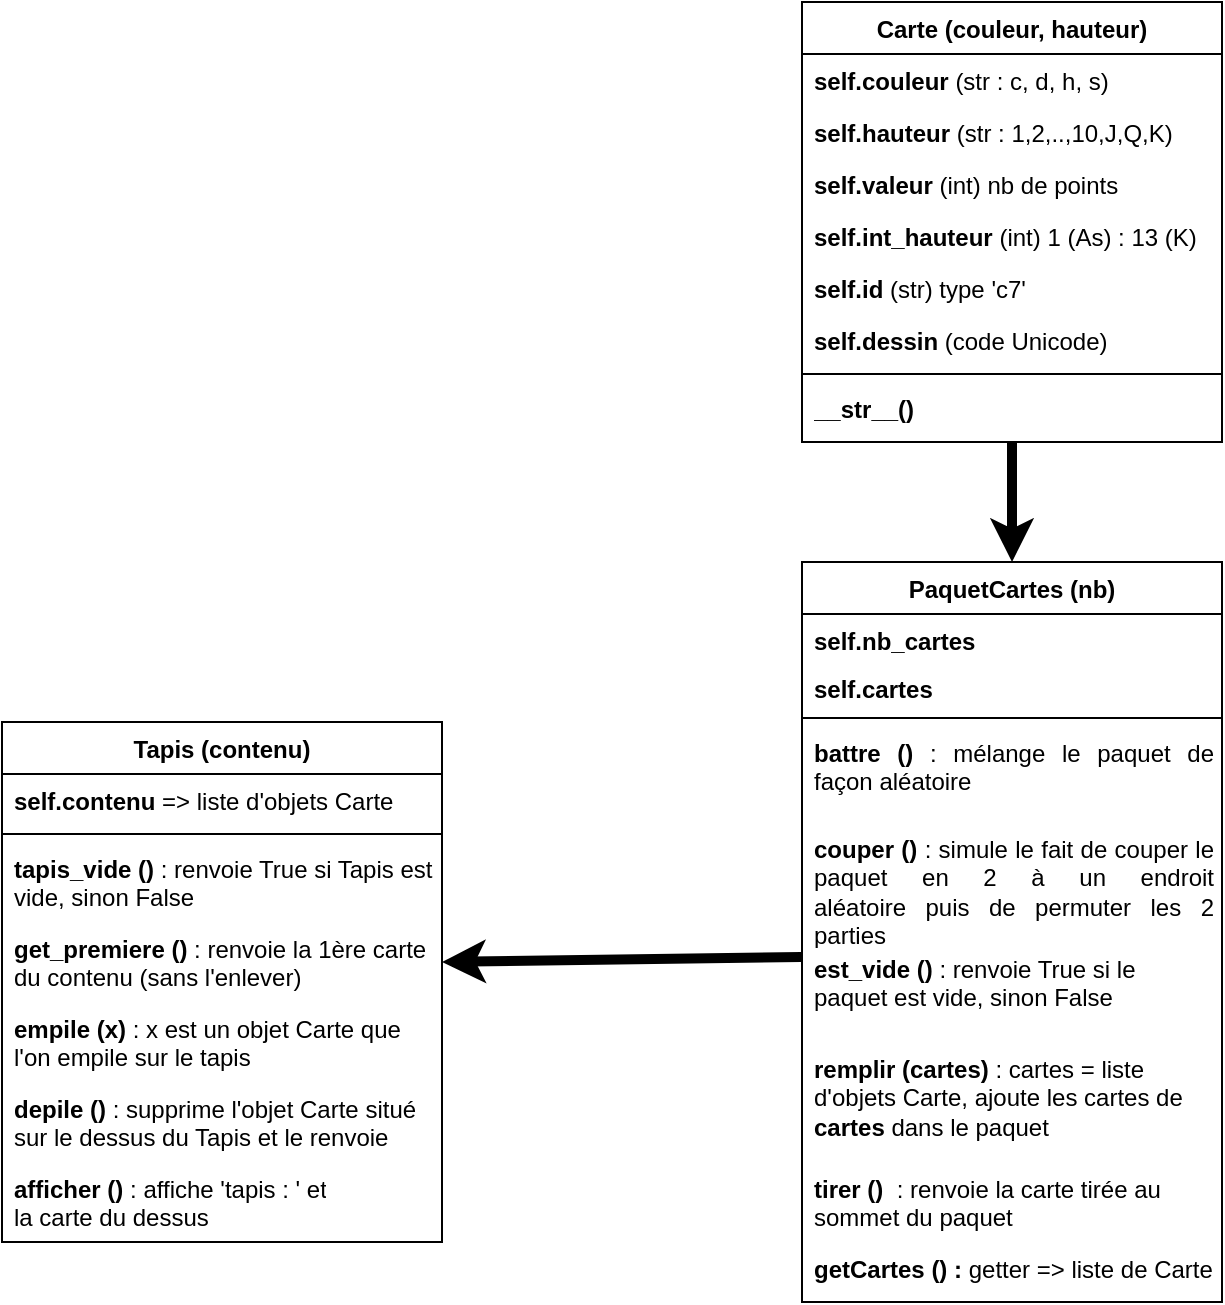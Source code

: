 <mxfile>
    <diagram name="jalon_1" id="zzVEKxx2Q4tBxUzK9szl">
        <mxGraphModel dx="1086" dy="658" grid="1" gridSize="10" guides="1" tooltips="1" connect="1" arrows="1" fold="1" page="1" pageScale="1" pageWidth="827" pageHeight="1169" math="0" shadow="0">
            <root>
                <mxCell id="YnkZOrbqL0In9IcPwO2X-0"/>
                <mxCell id="YnkZOrbqL0In9IcPwO2X-1" parent="YnkZOrbqL0In9IcPwO2X-0"/>
                <mxCell id="YnkZOrbqL0In9IcPwO2X-3" style="edgeStyle=none;html=1;strokeWidth=5;entryX=0.5;entryY=0;entryDx=0;entryDy=0;exitX=0.5;exitY=1;exitDx=0;exitDy=0;" parent="YnkZOrbqL0In9IcPwO2X-1" source="YnkZOrbqL0In9IcPwO2X-4" target="YnkZOrbqL0In9IcPwO2X-33" edge="1">
                    <mxGeometry relative="1" as="geometry">
                        <mxPoint x="545" y="270" as="sourcePoint"/>
                    </mxGeometry>
                </mxCell>
                <mxCell id="YnkZOrbqL0In9IcPwO2X-4" value="&lt;b&gt;Carte (couleur, hauteur)&lt;/b&gt;" style="swimlane;fontStyle=0;align=center;verticalAlign=top;childLayout=stackLayout;horizontal=1;startSize=26;horizontalStack=0;resizeParent=1;resizeLast=0;collapsible=1;marginBottom=0;rounded=0;shadow=0;strokeWidth=1;html=1;whiteSpace=wrap;" parent="YnkZOrbqL0In9IcPwO2X-1" vertex="1">
                    <mxGeometry x="440" y="50" width="210" height="220" as="geometry">
                        <mxRectangle x="130" y="380" width="160" height="26" as="alternateBounds"/>
                    </mxGeometry>
                </mxCell>
                <mxCell id="YnkZOrbqL0In9IcPwO2X-5" value="self.couleur &lt;span style=&quot;font-weight: normal;&quot;&gt;(str : c, d, h, s)&lt;/span&gt;" style="text;align=left;verticalAlign=top;spacingLeft=4;spacingRight=4;overflow=hidden;rotatable=0;points=[[0,0.5],[1,0.5]];portConstraint=eastwest;fontStyle=1;html=1;whiteSpace=wrap;" parent="YnkZOrbqL0In9IcPwO2X-4" vertex="1">
                    <mxGeometry y="26" width="210" height="26" as="geometry"/>
                </mxCell>
                <mxCell id="YnkZOrbqL0In9IcPwO2X-6" value="self.hauteur &lt;span style=&quot;font-weight: normal;&quot;&gt;(str : 1,2,..,10,J,Q,K)&lt;/span&gt;" style="text;align=left;verticalAlign=top;spacingLeft=4;spacingRight=4;overflow=hidden;rotatable=0;points=[[0,0.5],[1,0.5]];portConstraint=eastwest;fontStyle=1;html=1;whiteSpace=wrap;" parent="YnkZOrbqL0In9IcPwO2X-4" vertex="1">
                    <mxGeometry y="52" width="210" height="26" as="geometry"/>
                </mxCell>
                <mxCell id="YnkZOrbqL0In9IcPwO2X-7" value="&lt;b&gt;self.valeur&lt;/b&gt; (int) nb de points" style="text;align=left;verticalAlign=top;spacingLeft=4;spacingRight=4;overflow=hidden;rotatable=0;points=[[0,0.5],[1,0.5]];portConstraint=eastwest;html=1;whiteSpace=wrap;" parent="YnkZOrbqL0In9IcPwO2X-4" vertex="1">
                    <mxGeometry y="78" width="210" height="26" as="geometry"/>
                </mxCell>
                <mxCell id="YnkZOrbqL0In9IcPwO2X-8" value="&lt;b&gt;self.int_hauteur&lt;/b&gt; (int) 1 (As) : 13 (K)" style="text;align=left;verticalAlign=top;spacingLeft=4;spacingRight=4;overflow=hidden;rotatable=0;points=[[0,0.5],[1,0.5]];portConstraint=eastwest;html=1;whiteSpace=wrap;" parent="YnkZOrbqL0In9IcPwO2X-4" vertex="1">
                    <mxGeometry y="104" width="210" height="26" as="geometry"/>
                </mxCell>
                <mxCell id="YnkZOrbqL0In9IcPwO2X-9" value="&lt;b&gt;self.id&lt;/b&gt; (str) type 'c7'" style="text;align=left;verticalAlign=top;spacingLeft=4;spacingRight=4;overflow=hidden;rotatable=0;points=[[0,0.5],[1,0.5]];portConstraint=eastwest;html=1;whiteSpace=wrap;" parent="YnkZOrbqL0In9IcPwO2X-4" vertex="1">
                    <mxGeometry y="130" width="210" height="26" as="geometry"/>
                </mxCell>
                <mxCell id="YnkZOrbqL0In9IcPwO2X-10" value="&lt;b&gt;self.dessin&lt;/b&gt; (code Unicode)" style="text;align=left;verticalAlign=top;spacingLeft=4;spacingRight=4;overflow=hidden;rotatable=0;points=[[0,0.5],[1,0.5]];portConstraint=eastwest;html=1;whiteSpace=wrap;" parent="YnkZOrbqL0In9IcPwO2X-4" vertex="1">
                    <mxGeometry y="156" width="210" height="26" as="geometry"/>
                </mxCell>
                <mxCell id="YnkZOrbqL0In9IcPwO2X-11" value="" style="line;html=1;strokeWidth=1;align=left;verticalAlign=middle;spacingTop=-1;spacingLeft=3;spacingRight=3;rotatable=0;labelPosition=right;points=[];portConstraint=eastwest;whiteSpace=wrap;" parent="YnkZOrbqL0In9IcPwO2X-4" vertex="1">
                    <mxGeometry y="182" width="210" height="8" as="geometry"/>
                </mxCell>
                <mxCell id="YnkZOrbqL0In9IcPwO2X-12" value="&lt;b&gt;__str__()&lt;/b&gt;" style="text;align=left;verticalAlign=top;spacingLeft=4;spacingRight=4;overflow=hidden;rotatable=0;points=[[0,0.5],[1,0.5]];portConstraint=eastwest;html=1;whiteSpace=wrap;" parent="YnkZOrbqL0In9IcPwO2X-4" vertex="1">
                    <mxGeometry y="190" width="210" height="26" as="geometry"/>
                </mxCell>
                <mxCell id="YnkZOrbqL0In9IcPwO2X-13" style="edgeStyle=none;html=1;entryX=1;entryY=0.5;entryDx=0;entryDy=0;strokeWidth=5;exitX=-0.002;exitY=0.15;exitDx=0;exitDy=0;exitPerimeter=0;" parent="YnkZOrbqL0In9IcPwO2X-1" source="YnkZOrbqL0In9IcPwO2X-39" target="YnkZOrbqL0In9IcPwO2X-18" edge="1">
                    <mxGeometry relative="1" as="geometry">
                        <mxPoint x="630" y="540" as="sourcePoint"/>
                    </mxGeometry>
                </mxCell>
                <mxCell id="YnkZOrbqL0In9IcPwO2X-14" value="&lt;b&gt;Tapis (contenu)&lt;/b&gt;" style="swimlane;fontStyle=0;align=center;verticalAlign=top;childLayout=stackLayout;horizontal=1;startSize=26;horizontalStack=0;resizeParent=1;resizeLast=0;collapsible=1;marginBottom=0;rounded=0;shadow=0;strokeWidth=1;html=1;whiteSpace=wrap;" parent="YnkZOrbqL0In9IcPwO2X-1" vertex="1">
                    <mxGeometry x="40" y="410" width="220" height="260" as="geometry">
                        <mxRectangle x="130" y="380" width="160" height="26" as="alternateBounds"/>
                    </mxGeometry>
                </mxCell>
                <mxCell id="YnkZOrbqL0In9IcPwO2X-15" value="&lt;b&gt;self.contenu&lt;/b&gt;&amp;nbsp;=&amp;gt; liste d'objets Carte" style="text;align=left;verticalAlign=top;spacingLeft=4;spacingRight=4;overflow=hidden;rotatable=0;points=[[0,0.5],[1,0.5]];portConstraint=eastwest;fontStyle=0;html=1;whiteSpace=wrap;" parent="YnkZOrbqL0In9IcPwO2X-14" vertex="1">
                    <mxGeometry y="26" width="220" height="26" as="geometry"/>
                </mxCell>
                <mxCell id="YnkZOrbqL0In9IcPwO2X-16" value="" style="line;html=1;strokeWidth=1;align=left;verticalAlign=middle;spacingTop=-1;spacingLeft=3;spacingRight=3;rotatable=0;labelPosition=right;points=[];portConstraint=eastwest;whiteSpace=wrap;" parent="YnkZOrbqL0In9IcPwO2X-14" vertex="1">
                    <mxGeometry y="52" width="220" height="8" as="geometry"/>
                </mxCell>
                <mxCell id="YnkZOrbqL0In9IcPwO2X-17" value="&lt;b&gt;tapis_vide ()&lt;/b&gt; : renvoie True si Tapis est vide, sinon False" style="text;align=left;verticalAlign=top;spacingLeft=4;spacingRight=4;overflow=hidden;rotatable=0;points=[[0,0.5],[1,0.5]];portConstraint=eastwest;html=1;whiteSpace=wrap;" parent="YnkZOrbqL0In9IcPwO2X-14" vertex="1">
                    <mxGeometry y="60" width="220" height="40" as="geometry"/>
                </mxCell>
                <mxCell id="YnkZOrbqL0In9IcPwO2X-18" value="&lt;b&gt;get_premiere ()&lt;/b&gt; : renvoie la 1ère carte du contenu&amp;nbsp;(sans l'enlever)" style="text;align=left;verticalAlign=top;spacingLeft=4;spacingRight=4;overflow=hidden;rotatable=0;points=[[0,0.5],[1,0.5]];portConstraint=eastwest;html=1;whiteSpace=wrap;" parent="YnkZOrbqL0In9IcPwO2X-14" vertex="1">
                    <mxGeometry y="100" width="220" height="40" as="geometry"/>
                </mxCell>
                <mxCell id="YnkZOrbqL0In9IcPwO2X-19" value="&lt;b&gt;empile (x) &lt;/b&gt;: x est un objet Carte que l'on empile sur le tapis" style="text;align=left;verticalAlign=top;spacingLeft=4;spacingRight=4;overflow=hidden;rotatable=0;points=[[0,0.5],[1,0.5]];portConstraint=eastwest;html=1;whiteSpace=wrap;" parent="YnkZOrbqL0In9IcPwO2X-14" vertex="1">
                    <mxGeometry y="140" width="220" height="40" as="geometry"/>
                </mxCell>
                <mxCell id="YnkZOrbqL0In9IcPwO2X-20" value="&lt;b&gt;depile () &lt;/b&gt;: supprime l'objet Carte situé sur le dessus du Tapis et le renvoie" style="text;align=left;verticalAlign=top;spacingLeft=4;spacingRight=4;overflow=hidden;rotatable=0;points=[[0,0.5],[1,0.5]];portConstraint=eastwest;html=1;whiteSpace=wrap;" parent="YnkZOrbqL0In9IcPwO2X-14" vertex="1">
                    <mxGeometry y="180" width="220" height="40" as="geometry"/>
                </mxCell>
                <mxCell id="YnkZOrbqL0In9IcPwO2X-21" value="&lt;b&gt;afficher ()&lt;/b&gt; : affiche 'tapis : ' et&lt;br&gt;la carte du dessus" style="text;align=left;verticalAlign=top;spacingLeft=4;spacingRight=4;overflow=hidden;rotatable=0;points=[[0,0.5],[1,0.5]];portConstraint=eastwest;html=1;whiteSpace=wrap;" parent="YnkZOrbqL0In9IcPwO2X-14" vertex="1">
                    <mxGeometry y="220" width="220" height="40" as="geometry"/>
                </mxCell>
                <mxCell id="YnkZOrbqL0In9IcPwO2X-33" value="&lt;b&gt;PaquetCartes (nb)&lt;/b&gt;" style="swimlane;fontStyle=0;align=center;verticalAlign=top;childLayout=stackLayout;horizontal=1;startSize=26;horizontalStack=0;resizeParent=1;resizeLast=0;collapsible=1;marginBottom=0;rounded=0;shadow=0;strokeWidth=1;html=1;whiteSpace=wrap;" parent="YnkZOrbqL0In9IcPwO2X-1" vertex="1">
                    <mxGeometry x="440" y="330" width="210" height="370" as="geometry">
                        <mxRectangle x="340" y="380" width="170" height="26" as="alternateBounds"/>
                    </mxGeometry>
                </mxCell>
                <mxCell id="YnkZOrbqL0In9IcPwO2X-34" value="self.nb_cartes" style="text;align=left;verticalAlign=top;spacingLeft=4;spacingRight=4;overflow=hidden;rotatable=0;points=[[0,0.5],[1,0.5]];portConstraint=eastwest;fontStyle=1;html=1;whiteSpace=wrap;" parent="YnkZOrbqL0In9IcPwO2X-33" vertex="1">
                    <mxGeometry y="26" width="210" height="24" as="geometry"/>
                </mxCell>
                <mxCell id="YnkZOrbqL0In9IcPwO2X-35" value="&lt;b&gt;self.cartes&amp;nbsp;&lt;/b&gt;" style="text;align=left;verticalAlign=top;spacingLeft=4;spacingRight=4;overflow=hidden;rotatable=0;points=[[0,0.5],[1,0.5]];portConstraint=eastwest;html=1;whiteSpace=wrap;" parent="YnkZOrbqL0In9IcPwO2X-33" vertex="1">
                    <mxGeometry y="50" width="210" height="24" as="geometry"/>
                </mxCell>
                <mxCell id="YnkZOrbqL0In9IcPwO2X-36" value="" style="line;html=1;strokeWidth=1;align=left;verticalAlign=middle;spacingTop=-1;spacingLeft=3;spacingRight=3;rotatable=0;labelPosition=right;points=[];portConstraint=eastwest;whiteSpace=wrap;" parent="YnkZOrbqL0In9IcPwO2X-33" vertex="1">
                    <mxGeometry y="74" width="210" height="8" as="geometry"/>
                </mxCell>
                <mxCell id="YnkZOrbqL0In9IcPwO2X-37" value="&lt;div style=&quot;text-align: justify;&quot;&gt;&lt;span style=&quot;background-color: initial;&quot;&gt;&lt;b&gt;battre ()&lt;/b&gt; : mélange le paquet&amp;nbsp;&lt;/span&gt;&lt;span style=&quot;background-color: initial;&quot;&gt;de façon aléatoire&lt;/span&gt;&lt;/div&gt;" style="text;align=left;verticalAlign=top;spacingLeft=4;spacingRight=4;overflow=hidden;rotatable=0;points=[[0,0.5],[1,0.5]];portConstraint=eastwest;fontStyle=0;html=1;whiteSpace=wrap;" parent="YnkZOrbqL0In9IcPwO2X-33" vertex="1">
                    <mxGeometry y="82" width="210" height="48" as="geometry"/>
                </mxCell>
                <mxCell id="YnkZOrbqL0In9IcPwO2X-38" value="&lt;div style=&quot;text-align: justify;&quot;&gt;&lt;b style=&quot;background-color: initial;&quot;&gt;couper () &lt;/b&gt;&lt;span style=&quot;background-color: initial;&quot;&gt;:&amp;nbsp;simule le fait de couper&amp;nbsp;&lt;/span&gt;&lt;span style=&quot;background-color: initial;&quot;&gt;le paquet en 2 à un endroit aléatoire&amp;nbsp;&lt;/span&gt;&lt;span style=&quot;background-color: initial;&quot;&gt;puis de permuter les 2 parties&lt;/span&gt;&lt;/div&gt;" style="text;align=left;verticalAlign=top;spacingLeft=4;spacingRight=4;overflow=hidden;rotatable=0;points=[[0,0.5],[1,0.5]];portConstraint=eastwest;html=1;whiteSpace=wrap;" parent="YnkZOrbqL0In9IcPwO2X-33" vertex="1">
                    <mxGeometry y="130" width="210" height="60" as="geometry"/>
                </mxCell>
                <mxCell id="YnkZOrbqL0In9IcPwO2X-39" value="&lt;b&gt;est_vide ()&lt;/b&gt; : renvoie True si le paquet&amp;nbsp;est vide,&amp;nbsp;sinon False" style="text;align=left;verticalAlign=top;spacingLeft=4;spacingRight=4;overflow=hidden;rotatable=0;points=[[0,0.5],[1,0.5]];portConstraint=eastwest;html=1;whiteSpace=wrap;" parent="YnkZOrbqL0In9IcPwO2X-33" vertex="1">
                    <mxGeometry y="190" width="210" height="50" as="geometry"/>
                </mxCell>
                <mxCell id="YnkZOrbqL0In9IcPwO2X-40" value="&lt;b&gt;remplir (cartes) &lt;/b&gt;: cartes = liste d'objets Carte, ajoute les cartes de &lt;b&gt;cartes&lt;/b&gt;&amp;nbsp;dans le paquet" style="text;align=left;verticalAlign=top;spacingLeft=4;spacingRight=4;overflow=hidden;rotatable=0;points=[[0,0.5],[1,0.5]];portConstraint=eastwest;html=1;whiteSpace=wrap;" parent="YnkZOrbqL0In9IcPwO2X-33" vertex="1">
                    <mxGeometry y="240" width="210" height="60" as="geometry"/>
                </mxCell>
                <mxCell id="YnkZOrbqL0In9IcPwO2X-41" value="&lt;b&gt;tirer ()&lt;/b&gt;&amp;nbsp;&lt;b&gt;&amp;nbsp;&lt;/b&gt;:&amp;nbsp;&lt;span style=&quot;background-color: initial;&quot;&gt;renvoie la carte tirée au sommet du paquet&lt;br&gt;&lt;/span&gt;" style="text;align=left;verticalAlign=top;spacingLeft=4;spacingRight=4;overflow=hidden;rotatable=0;points=[[0,0.5],[1,0.5]];portConstraint=eastwest;html=1;whiteSpace=wrap;" parent="YnkZOrbqL0In9IcPwO2X-33" vertex="1">
                    <mxGeometry y="300" width="210" height="40" as="geometry"/>
                </mxCell>
                <mxCell id="YnkZOrbqL0In9IcPwO2X-42" value="&lt;b&gt;getCartes () :&lt;/b&gt; getter =&amp;gt; liste de Carte" style="text;align=left;verticalAlign=top;spacingLeft=4;spacingRight=4;overflow=hidden;rotatable=0;points=[[0,0.5],[1,0.5]];portConstraint=eastwest;html=1;whiteSpace=wrap;" parent="YnkZOrbqL0In9IcPwO2X-33" vertex="1">
                    <mxGeometry y="340" width="210" height="24" as="geometry"/>
                </mxCell>
            </root>
        </mxGraphModel>
    </diagram>
    <diagram id="C5RBs43oDa-KdzZeNtuy" name="jalon_2">
        <mxGraphModel dx="1086" dy="658" grid="1" gridSize="10" guides="1" tooltips="1" connect="1" arrows="1" fold="1" page="1" pageScale="1" pageWidth="827" pageHeight="1169" math="0" shadow="0">
            <root>
                <mxCell id="WIyWlLk6GJQsqaUBKTNV-0"/>
                <mxCell id="WIyWlLk6GJQsqaUBKTNV-1" parent="WIyWlLk6GJQsqaUBKTNV-0"/>
                <mxCell id="aMJ-iunlC56PZOkoWYXN-65" style="edgeStyle=none;html=1;exitX=1;exitY=1;exitDx=0;exitDy=0;entryX=0.5;entryY=0;entryDx=0;entryDy=0;strokeWidth=5;" parent="WIyWlLk6GJQsqaUBKTNV-1" source="38" target="4EVmc5m1H9hbaN7e_XOD-63" edge="1">
                    <mxGeometry relative="1" as="geometry">
                        <mxPoint x="824" y="628" as="sourcePoint"/>
                        <mxPoint x="680" y="780" as="targetPoint"/>
                    </mxGeometry>
                </mxCell>
                <mxCell id="29" value="&lt;b style=&quot;font-size: 13px;&quot;&gt;&lt;font style=&quot;font-size: 13px;&quot;&gt;Carte&lt;/font&gt; &lt;/b&gt;&lt;b style=&quot;&quot;&gt;&lt;font style=&quot;font-size: 10px;&quot;&gt;(couleur, hauteur)&lt;/font&gt;&lt;/b&gt;" style="swimlane;fontStyle=0;align=center;verticalAlign=top;childLayout=stackLayout;horizontal=1;startSize=26;horizontalStack=0;resizeParent=1;resizeLast=0;collapsible=1;marginBottom=0;rounded=0;shadow=0;strokeWidth=1;html=1;whiteSpace=wrap;" parent="WIyWlLk6GJQsqaUBKTNV-1" vertex="1">
                    <mxGeometry x="720" width="210" height="220" as="geometry">
                        <mxRectangle x="130" y="380" width="160" height="26" as="alternateBounds"/>
                    </mxGeometry>
                </mxCell>
                <mxCell id="30" value="self.couleur &lt;span style=&quot;font-weight: normal;&quot;&gt;(str : c, d, h, s)&lt;/span&gt;" style="text;align=left;verticalAlign=top;spacingLeft=4;spacingRight=4;overflow=hidden;rotatable=0;points=[[0,0.5],[1,0.5]];portConstraint=eastwest;fontStyle=1;html=1;whiteSpace=wrap;" parent="29" vertex="1">
                    <mxGeometry y="26" width="210" height="26" as="geometry"/>
                </mxCell>
                <mxCell id="31" value="self.hauteur &lt;span style=&quot;font-weight: normal;&quot;&gt;(str : 1,2,..,10,J,Q,K)&lt;/span&gt;" style="text;align=left;verticalAlign=top;spacingLeft=4;spacingRight=4;overflow=hidden;rotatable=0;points=[[0,0.5],[1,0.5]];portConstraint=eastwest;fontStyle=1;html=1;whiteSpace=wrap;" parent="29" vertex="1">
                    <mxGeometry y="52" width="210" height="26" as="geometry"/>
                </mxCell>
                <mxCell id="32" value="&lt;b&gt;self.valeur&lt;/b&gt; (int) nb de points" style="text;align=left;verticalAlign=top;spacingLeft=4;spacingRight=4;overflow=hidden;rotatable=0;points=[[0,0.5],[1,0.5]];portConstraint=eastwest;html=1;whiteSpace=wrap;" parent="29" vertex="1">
                    <mxGeometry y="78" width="210" height="26" as="geometry"/>
                </mxCell>
                <mxCell id="33" value="&lt;b&gt;self.int_hauteur&lt;/b&gt; (int) 1 (As) : 13 (K)" style="text;align=left;verticalAlign=top;spacingLeft=4;spacingRight=4;overflow=hidden;rotatable=0;points=[[0,0.5],[1,0.5]];portConstraint=eastwest;html=1;whiteSpace=wrap;" parent="29" vertex="1">
                    <mxGeometry y="104" width="210" height="26" as="geometry"/>
                </mxCell>
                <mxCell id="34" value="&lt;b&gt;self.id&lt;/b&gt; (str) type 'c7'" style="text;align=left;verticalAlign=top;spacingLeft=4;spacingRight=4;overflow=hidden;rotatable=0;points=[[0,0.5],[1,0.5]];portConstraint=eastwest;html=1;whiteSpace=wrap;" parent="29" vertex="1">
                    <mxGeometry y="130" width="210" height="26" as="geometry"/>
                </mxCell>
                <mxCell id="35" value="&lt;b&gt;self.dessin&lt;/b&gt; (code Unicode)" style="text;align=left;verticalAlign=top;spacingLeft=4;spacingRight=4;overflow=hidden;rotatable=0;points=[[0,0.5],[1,0.5]];portConstraint=eastwest;html=1;whiteSpace=wrap;" parent="29" vertex="1">
                    <mxGeometry y="156" width="210" height="26" as="geometry"/>
                </mxCell>
                <mxCell id="36" value="" style="line;html=1;strokeWidth=1;align=left;verticalAlign=middle;spacingTop=-1;spacingLeft=3;spacingRight=3;rotatable=0;labelPosition=right;points=[];portConstraint=eastwest;whiteSpace=wrap;" parent="29" vertex="1">
                    <mxGeometry y="182" width="210" height="8" as="geometry"/>
                </mxCell>
                <mxCell id="37" value="&lt;b&gt;__str__()&lt;/b&gt;" style="text;align=left;verticalAlign=top;spacingLeft=4;spacingRight=4;overflow=hidden;rotatable=0;points=[[0,0.5],[1,0.5]];portConstraint=eastwest;html=1;whiteSpace=wrap;" parent="29" vertex="1">
                    <mxGeometry y="190" width="210" height="26" as="geometry"/>
                </mxCell>
                <mxCell id="63" style="edgeStyle=none;html=1;entryX=0.5;entryY=0;entryDx=0;entryDy=0;strokeWidth=5;exitX=0;exitY=1;exitDx=0;exitDy=0;" parent="WIyWlLk6GJQsqaUBKTNV-1" source="38" target="47" edge="1">
                    <mxGeometry relative="1" as="geometry">
                        <mxPoint x="830" y="730" as="sourcePoint"/>
                    </mxGeometry>
                </mxCell>
                <mxCell id="47" value="&lt;b style=&quot;font-size: 13px;&quot;&gt;&lt;font style=&quot;font-size: 13px;&quot;&gt;Tapis&lt;/font&gt; &lt;font style=&quot;font-size: 10px;&quot;&gt;(contenu)&lt;/font&gt;&lt;/b&gt;" style="swimlane;fontStyle=0;align=center;verticalAlign=top;childLayout=stackLayout;horizontal=1;startSize=26;horizontalStack=0;resizeParent=1;resizeLast=0;collapsible=1;marginBottom=0;rounded=0;shadow=0;strokeWidth=1;html=1;whiteSpace=wrap;" parent="WIyWlLk6GJQsqaUBKTNV-1" vertex="1">
                    <mxGeometry x="230" y="740" width="220" height="260" as="geometry">
                        <mxRectangle x="130" y="380" width="160" height="26" as="alternateBounds"/>
                    </mxGeometry>
                </mxCell>
                <mxCell id="48" value="&lt;b&gt;self.contenu&lt;/b&gt;&amp;nbsp;=&amp;gt; liste d'objets Carte" style="text;align=left;verticalAlign=top;spacingLeft=4;spacingRight=4;overflow=hidden;rotatable=0;points=[[0,0.5],[1,0.5]];portConstraint=eastwest;fontStyle=0;html=1;whiteSpace=wrap;" parent="47" vertex="1">
                    <mxGeometry y="26" width="220" height="26" as="geometry"/>
                </mxCell>
                <mxCell id="53" value="" style="line;html=1;strokeWidth=1;align=left;verticalAlign=middle;spacingTop=-1;spacingLeft=3;spacingRight=3;rotatable=0;labelPosition=right;points=[];portConstraint=eastwest;whiteSpace=wrap;" parent="47" vertex="1">
                    <mxGeometry y="52" width="220" height="8" as="geometry"/>
                </mxCell>
                <mxCell id="59" value="&lt;b&gt;tapis_vide ()&lt;/b&gt; : renvoie True si Tapis est vide, sinon False" style="text;align=left;verticalAlign=top;spacingLeft=4;spacingRight=4;overflow=hidden;rotatable=0;points=[[0,0.5],[1,0.5]];portConstraint=eastwest;html=1;whiteSpace=wrap;" parent="47" vertex="1">
                    <mxGeometry y="60" width="220" height="40" as="geometry"/>
                </mxCell>
                <mxCell id="56" value="&lt;b&gt;get_premiere ()&lt;/b&gt; : renvoie la 1ère carte du contenu&amp;nbsp;(sans l'enlever)" style="text;align=left;verticalAlign=top;spacingLeft=4;spacingRight=4;overflow=hidden;rotatable=0;points=[[0,0.5],[1,0.5]];portConstraint=eastwest;html=1;whiteSpace=wrap;" parent="47" vertex="1">
                    <mxGeometry y="100" width="220" height="40" as="geometry"/>
                </mxCell>
                <mxCell id="60" value="&lt;b&gt;empile (x) &lt;/b&gt;: x est un objet Carte que l'on empile sur le tapis" style="text;align=left;verticalAlign=top;spacingLeft=4;spacingRight=4;overflow=hidden;rotatable=0;points=[[0,0.5],[1,0.5]];portConstraint=eastwest;html=1;whiteSpace=wrap;" parent="47" vertex="1">
                    <mxGeometry y="140" width="220" height="40" as="geometry"/>
                </mxCell>
                <mxCell id="61" value="&lt;b&gt;depile () &lt;/b&gt;: supprime l'objet Carte situé sur le dessus du Tapis et le renvoie" style="text;align=left;verticalAlign=top;spacingLeft=4;spacingRight=4;overflow=hidden;rotatable=0;points=[[0,0.5],[1,0.5]];portConstraint=eastwest;html=1;whiteSpace=wrap;" parent="47" vertex="1">
                    <mxGeometry y="180" width="220" height="40" as="geometry"/>
                </mxCell>
                <mxCell id="58" value="&lt;b&gt;afficher ()&lt;/b&gt; : affiche 'tapis : ' et&lt;br&gt;la carte du dessus" style="text;align=left;verticalAlign=top;spacingLeft=4;spacingRight=4;overflow=hidden;rotatable=0;points=[[0,0.5],[1,0.5]];portConstraint=eastwest;html=1;whiteSpace=wrap;" parent="47" vertex="1">
                    <mxGeometry y="220" width="220" height="40" as="geometry"/>
                </mxCell>
                <mxCell id="4EVmc5m1H9hbaN7e_XOD-63" value="&lt;b style=&quot;&quot;&gt;&lt;font style=&quot;font-size: 13px;&quot;&gt;Mainjoueur&lt;/font&gt;&lt;span style=&quot;font-size: 11px;&quot;&gt; &lt;/span&gt;&lt;font style=&quot;font-size: 10px;&quot;&gt;(cartes, position&lt;/font&gt;&lt;font style=&quot;font-size: 11px;&quot;&gt;)&lt;/font&gt;&lt;/b&gt;" style="swimlane;fontStyle=0;align=center;verticalAlign=top;childLayout=stackLayout;horizontal=1;startSize=26;horizontalStack=0;resizeParent=1;resizeLast=0;collapsible=1;marginBottom=0;rounded=0;shadow=0;strokeWidth=1;html=1;whiteSpace=wrap;" parent="WIyWlLk6GJQsqaUBKTNV-1" vertex="1">
                    <mxGeometry x="1131" y="810" width="220" height="420" as="geometry">
                        <mxRectangle x="340" y="380" width="170" height="26" as="alternateBounds"/>
                    </mxGeometry>
                </mxCell>
                <mxCell id="4EVmc5m1H9hbaN7e_XOD-64" value="self.cartes &lt;span style=&quot;font-weight: normal;&quot;&gt;(liste d'objets Carte)&lt;/span&gt;" style="text;align=left;verticalAlign=top;spacingLeft=4;spacingRight=4;overflow=hidden;rotatable=0;points=[[0,0.5],[1,0.5]];portConstraint=eastwest;fontStyle=1;html=1;whiteSpace=wrap;" parent="4EVmc5m1H9hbaN7e_XOD-63" vertex="1">
                    <mxGeometry y="26" width="220" height="24" as="geometry"/>
                </mxCell>
                <mxCell id="4EVmc5m1H9hbaN7e_XOD-65" value="&lt;b&gt;self.position &lt;/b&gt;(str: 'S', 'N', 'E' ou 'W')&lt;b&gt;&amp;nbsp;&lt;/b&gt;" style="text;align=left;verticalAlign=top;spacingLeft=4;spacingRight=4;overflow=hidden;rotatable=0;points=[[0,0.5],[1,0.5]];portConstraint=eastwest;html=1;whiteSpace=wrap;" parent="4EVmc5m1H9hbaN7e_XOD-63" vertex="1">
                    <mxGeometry y="50" width="220" height="24" as="geometry"/>
                </mxCell>
                <mxCell id="4EVmc5m1H9hbaN7e_XOD-66" value="" style="line;html=1;strokeWidth=1;align=left;verticalAlign=middle;spacingTop=-1;spacingLeft=3;spacingRight=3;rotatable=0;labelPosition=right;points=[];portConstraint=eastwest;whiteSpace=wrap;" parent="4EVmc5m1H9hbaN7e_XOD-63" vertex="1">
                    <mxGeometry y="74" width="220" height="8" as="geometry"/>
                </mxCell>
                <mxCell id="4EVmc5m1H9hbaN7e_XOD-69" value="&lt;b&gt;est_vide ()&lt;/b&gt; : renvoie True si la main est vide,&amp;nbsp;sinon False" style="text;align=left;verticalAlign=top;spacingLeft=4;spacingRight=4;overflow=hidden;rotatable=0;points=[[0,0.5],[1,0.5]];portConstraint=eastwest;html=1;whiteSpace=wrap;" parent="4EVmc5m1H9hbaN7e_XOD-63" vertex="1">
                    <mxGeometry y="82" width="220" height="48" as="geometry"/>
                </mxCell>
                <mxCell id="4EVmc5m1H9hbaN7e_XOD-67" value="&lt;div style=&quot;text-align: justify;&quot;&gt;&lt;span style=&quot;background-color: initial;&quot;&gt;&lt;b&gt;trier ()&lt;/b&gt; : modifie l'attribut cartes en le triant par hauteurs&lt;/span&gt;&lt;/div&gt;" style="text;align=left;verticalAlign=top;spacingLeft=4;spacingRight=4;overflow=hidden;rotatable=0;points=[[0,0.5],[1,0.5]];portConstraint=eastwest;fontStyle=0;html=1;whiteSpace=wrap;" parent="4EVmc5m1H9hbaN7e_XOD-63" vertex="1">
                    <mxGeometry y="130" width="220" height="48" as="geometry"/>
                </mxCell>
                <mxCell id="aMJ-iunlC56PZOkoWYXN-63" value="&lt;div style=&quot;text-align: justify;&quot;&gt;&lt;span style=&quot;background-color: initial;&quot;&gt;&lt;b&gt;afficher ()&lt;/b&gt; : affiche le jeu trié par hauteurs&lt;/span&gt;&lt;/div&gt;" style="text;align=left;verticalAlign=top;spacingLeft=4;spacingRight=4;overflow=hidden;rotatable=0;points=[[0,0.5],[1,0.5]];portConstraint=eastwest;fontStyle=0;html=1;whiteSpace=wrap;" parent="4EVmc5m1H9hbaN7e_XOD-63" vertex="1">
                    <mxGeometry y="178" width="220" height="40" as="geometry"/>
                </mxCell>
                <mxCell id="4EVmc5m1H9hbaN7e_XOD-70" value="&lt;b&gt;recevoir (carte) &lt;/b&gt;: ajoute cette carte à l'attribut cartes" style="text;align=left;verticalAlign=top;spacingLeft=4;spacingRight=4;overflow=hidden;rotatable=0;points=[[0,0.5],[1,0.5]];portConstraint=eastwest;html=1;whiteSpace=wrap;" parent="4EVmc5m1H9hbaN7e_XOD-63" vertex="1">
                    <mxGeometry y="218" width="220" height="42" as="geometry"/>
                </mxCell>
                <mxCell id="4EVmc5m1H9hbaN7e_XOD-71" value="&lt;b&gt;rejeter(id_carte)&lt;/b&gt;&amp;nbsp;&lt;b&gt;&amp;nbsp;&lt;/b&gt;:&amp;nbsp;&lt;span style=&quot;background-color: initial;&quot;&gt;supprime la carte du jeu et la renvoie comme objet Carte&lt;br&gt;&lt;/span&gt;" style="text;align=left;verticalAlign=top;spacingLeft=4;spacingRight=4;overflow=hidden;rotatable=0;points=[[0,0.5],[1,0.5]];portConstraint=eastwest;html=1;whiteSpace=wrap;" parent="4EVmc5m1H9hbaN7e_XOD-63" vertex="1">
                    <mxGeometry y="260" width="220" height="40" as="geometry"/>
                </mxCell>
                <mxCell id="4EVmc5m1H9hbaN7e_XOD-72" value="&lt;b&gt;classer_hauteurs () :&lt;/b&gt;&amp;nbsp;renvoie dico dont clefs = hauteurs et valeurs = liste des cartes de cette hauteur" style="text;align=left;verticalAlign=top;spacingLeft=4;spacingRight=4;overflow=hidden;rotatable=0;points=[[0,0.5],[1,0.5]];portConstraint=eastwest;html=1;whiteSpace=wrap;" parent="4EVmc5m1H9hbaN7e_XOD-63" vertex="1">
                    <mxGeometry y="300" width="220" height="60" as="geometry"/>
                </mxCell>
                <mxCell id="aMJ-iunlC56PZOkoWYXN-64" value="&lt;b&gt;classer_couleurs () :&lt;/b&gt;&amp;nbsp;renvoie dico dont clefs = couleurs et valeurs = liste des cartes de cette couleur" style="text;align=left;verticalAlign=top;spacingLeft=4;spacingRight=4;overflow=hidden;rotatable=0;points=[[0,0.5],[1,0.5]];portConstraint=eastwest;html=1;whiteSpace=wrap;" parent="4EVmc5m1H9hbaN7e_XOD-63" vertex="1">
                    <mxGeometry y="360" width="220" height="60" as="geometry"/>
                </mxCell>
                <mxCell id="38" value="&lt;b style=&quot;font-size: 13px;&quot;&gt;&lt;font style=&quot;font-size: 13px;&quot;&gt;PaquetCartes&lt;/font&gt; &lt;/b&gt;&lt;b style=&quot;&quot;&gt;&lt;font style=&quot;font-size: 10px;&quot;&gt;(nb)&lt;/font&gt;&lt;/b&gt;" style="swimlane;fontStyle=0;align=center;verticalAlign=top;childLayout=stackLayout;horizontal=1;startSize=26;horizontalStack=0;resizeParent=1;resizeLast=0;collapsible=1;marginBottom=0;rounded=0;shadow=0;strokeWidth=1;html=1;whiteSpace=wrap;" parent="WIyWlLk6GJQsqaUBKTNV-1" vertex="1">
                    <mxGeometry x="720" y="300" width="210" height="370" as="geometry">
                        <mxRectangle x="340" y="380" width="170" height="26" as="alternateBounds"/>
                    </mxGeometry>
                </mxCell>
                <mxCell id="39" value="self.nb_cartes" style="text;align=left;verticalAlign=top;spacingLeft=4;spacingRight=4;overflow=hidden;rotatable=0;points=[[0,0.5],[1,0.5]];portConstraint=eastwest;fontStyle=1;html=1;whiteSpace=wrap;" parent="38" vertex="1">
                    <mxGeometry y="26" width="210" height="24" as="geometry"/>
                </mxCell>
                <mxCell id="40" value="&lt;b&gt;self.cartes&amp;nbsp;&lt;/b&gt;" style="text;align=left;verticalAlign=top;spacingLeft=4;spacingRight=4;overflow=hidden;rotatable=0;points=[[0,0.5],[1,0.5]];portConstraint=eastwest;html=1;whiteSpace=wrap;" parent="38" vertex="1">
                    <mxGeometry y="50" width="210" height="24" as="geometry"/>
                </mxCell>
                <mxCell id="41" value="" style="line;html=1;strokeWidth=1;align=left;verticalAlign=middle;spacingTop=-1;spacingLeft=3;spacingRight=3;rotatable=0;labelPosition=right;points=[];portConstraint=eastwest;whiteSpace=wrap;" parent="38" vertex="1">
                    <mxGeometry y="74" width="210" height="8" as="geometry"/>
                </mxCell>
                <mxCell id="42" value="&lt;div style=&quot;text-align: justify;&quot;&gt;&lt;span style=&quot;background-color: initial;&quot;&gt;&lt;b&gt;battre ()&lt;/b&gt; : mélange le paquet&amp;nbsp;&lt;/span&gt;&lt;span style=&quot;background-color: initial;&quot;&gt;de façon aléatoire&lt;/span&gt;&lt;/div&gt;" style="text;align=left;verticalAlign=top;spacingLeft=4;spacingRight=4;overflow=hidden;rotatable=0;points=[[0,0.5],[1,0.5]];portConstraint=eastwest;fontStyle=0;html=1;whiteSpace=wrap;" parent="38" vertex="1">
                    <mxGeometry y="82" width="210" height="48" as="geometry"/>
                </mxCell>
                <mxCell id="43" value="&lt;div style=&quot;text-align: justify;&quot;&gt;&lt;b style=&quot;background-color: initial;&quot;&gt;couper () &lt;/b&gt;&lt;span style=&quot;background-color: initial;&quot;&gt;:&amp;nbsp;simule le fait de couper&amp;nbsp;&lt;/span&gt;&lt;span style=&quot;background-color: initial;&quot;&gt;le paquet en 2 à un endroit aléatoire&amp;nbsp;&lt;/span&gt;&lt;span style=&quot;background-color: initial;&quot;&gt;puis de permuter les 2 parties&lt;/span&gt;&lt;/div&gt;" style="text;align=left;verticalAlign=top;spacingLeft=4;spacingRight=4;overflow=hidden;rotatable=0;points=[[0,0.5],[1,0.5]];portConstraint=eastwest;html=1;whiteSpace=wrap;" parent="38" vertex="1">
                    <mxGeometry y="130" width="210" height="60" as="geometry"/>
                </mxCell>
                <mxCell id="44" value="&lt;b&gt;est_vide ()&lt;/b&gt; : renvoie True si le paquet&amp;nbsp;est vide,&amp;nbsp;sinon False" style="text;align=left;verticalAlign=top;spacingLeft=4;spacingRight=4;overflow=hidden;rotatable=0;points=[[0,0.5],[1,0.5]];portConstraint=eastwest;html=1;whiteSpace=wrap;" parent="38" vertex="1">
                    <mxGeometry y="190" width="210" height="50" as="geometry"/>
                </mxCell>
                <mxCell id="45" value="&lt;b&gt;remplir (cartes) &lt;/b&gt;: cartes = liste d'objets Carte, ajoute les cartes de &lt;b&gt;cartes&lt;/b&gt;&amp;nbsp;dans le paquet" style="text;align=left;verticalAlign=top;spacingLeft=4;spacingRight=4;overflow=hidden;rotatable=0;points=[[0,0.5],[1,0.5]];portConstraint=eastwest;html=1;whiteSpace=wrap;" parent="38" vertex="1">
                    <mxGeometry y="240" width="210" height="60" as="geometry"/>
                </mxCell>
                <mxCell id="46" value="&lt;b&gt;tirer ()&lt;/b&gt;&amp;nbsp;&lt;b&gt;&amp;nbsp;&lt;/b&gt;:&amp;nbsp;&lt;span style=&quot;background-color: initial;&quot;&gt;renvoie la carte tirée au sommet du paquet&lt;br&gt;&lt;/span&gt;" style="text;align=left;verticalAlign=top;spacingLeft=4;spacingRight=4;overflow=hidden;rotatable=0;points=[[0,0.5],[1,0.5]];portConstraint=eastwest;html=1;whiteSpace=wrap;" parent="38" vertex="1">
                    <mxGeometry y="300" width="210" height="40" as="geometry"/>
                </mxCell>
                <mxCell id="57" value="&lt;b&gt;getCartes () :&lt;/b&gt; getter =&amp;gt; liste de Carte" style="text;align=left;verticalAlign=top;spacingLeft=4;spacingRight=4;overflow=hidden;rotatable=0;points=[[0,0.5],[1,0.5]];portConstraint=eastwest;html=1;whiteSpace=wrap;" parent="38" vertex="1">
                    <mxGeometry y="340" width="210" height="24" as="geometry"/>
                </mxCell>
                <mxCell id="PLf0NFm4PUu0GutlbewN-63" value="&lt;b style=&quot;font-size: 13px;&quot;&gt;&lt;font style=&quot;font-size: 13px;&quot;&gt;Partie&lt;/font&gt; &lt;font style=&quot;font-size: 9px;&quot;&gt;(nb_joueurs, nb_cartes, nb_par_joueur)&lt;/font&gt;&lt;/b&gt;" style="swimlane;fontStyle=0;align=center;verticalAlign=top;childLayout=stackLayout;horizontal=1;startSize=26;horizontalStack=0;resizeParent=1;resizeLast=0;collapsible=1;marginBottom=0;rounded=0;shadow=0;strokeWidth=1;html=1;whiteSpace=wrap;" parent="WIyWlLk6GJQsqaUBKTNV-1" vertex="1">
                    <mxGeometry x="630" y="880" width="390" height="310" as="geometry">
                        <mxRectangle x="730" y="1210" width="300" height="26" as="alternateBounds"/>
                    </mxGeometry>
                </mxCell>
                <mxCell id="PLf0NFm4PUu0GutlbewN-64" value="&lt;b&gt;self.paquet&lt;/b&gt;&amp;nbsp;=&amp;gt; PaquetCartes(nb_cartes)" style="text;align=left;verticalAlign=top;spacingLeft=4;spacingRight=4;overflow=hidden;rotatable=0;points=[[0,0.5],[1,0.5]];portConstraint=eastwest;fontStyle=0;html=1;whiteSpace=wrap;" parent="PLf0NFm4PUu0GutlbewN-63" vertex="1">
                    <mxGeometry y="26" width="390" height="26" as="geometry"/>
                </mxCell>
                <mxCell id="PLf0NFm4PUu0GutlbewN-71" value="&lt;b&gt;self.tapis&lt;/b&gt;&amp;nbsp;=&amp;gt; Tapis()" style="text;align=left;verticalAlign=top;spacingLeft=4;spacingRight=4;overflow=hidden;rotatable=0;points=[[0,0.5],[1,0.5]];portConstraint=eastwest;fontStyle=0;html=1;whiteSpace=wrap;" parent="PLf0NFm4PUu0GutlbewN-63" vertex="1">
                    <mxGeometry y="52" width="390" height="26" as="geometry"/>
                </mxCell>
                <mxCell id="PLf0NFm4PUu0GutlbewN-74" value="&lt;b&gt;self.nb_joueurs&lt;/b&gt;&amp;nbsp;=&amp;gt; nb_joueurs" style="text;align=left;verticalAlign=top;spacingLeft=4;spacingRight=4;overflow=hidden;rotatable=0;points=[[0,0.5],[1,0.5]];portConstraint=eastwest;fontStyle=0;html=1;whiteSpace=wrap;" parent="PLf0NFm4PUu0GutlbewN-63" vertex="1">
                    <mxGeometry y="78" width="390" height="26" as="geometry"/>
                </mxCell>
                <mxCell id="PLf0NFm4PUu0GutlbewN-73" value="&lt;b&gt;self.donneur&lt;/b&gt;&amp;nbsp;=&amp;gt; indice du joueur qui distribue : 0" style="text;align=left;verticalAlign=top;spacingLeft=4;spacingRight=4;overflow=hidden;rotatable=0;points=[[0,0.5],[1,0.5]];portConstraint=eastwest;fontStyle=0;html=1;whiteSpace=wrap;" parent="PLf0NFm4PUu0GutlbewN-63" vertex="1">
                    <mxGeometry y="104" width="390" height="26" as="geometry"/>
                </mxCell>
                <mxCell id="PLf0NFm4PUu0GutlbewN-72" value="&lt;b&gt;self.nb_par_joueur&lt;/b&gt;&amp;nbsp;=&amp;gt; nb de cartes pat joueur&amp;nbsp; (= nb_par_joueur)" style="text;align=left;verticalAlign=top;spacingLeft=4;spacingRight=4;overflow=hidden;rotatable=0;points=[[0,0.5],[1,0.5]];portConstraint=eastwest;fontStyle=0;html=1;whiteSpace=wrap;" parent="PLf0NFm4PUu0GutlbewN-63" vertex="1">
                    <mxGeometry y="130" width="390" height="26" as="geometry"/>
                </mxCell>
                <mxCell id="PLf0NFm4PUu0GutlbewN-70" value="&lt;b&gt;self.mains&lt;/b&gt;&amp;nbsp;=&amp;gt; liste d'objets MainJoueur" style="text;align=left;verticalAlign=top;spacingLeft=4;spacingRight=4;overflow=hidden;rotatable=0;points=[[0,0.5],[1,0.5]];portConstraint=eastwest;html=1;whiteSpace=wrap;" parent="PLf0NFm4PUu0GutlbewN-63" vertex="1">
                    <mxGeometry y="156" width="390" height="24" as="geometry"/>
                </mxCell>
                <mxCell id="PLf0NFm4PUu0GutlbewN-65" value="" style="line;html=1;strokeWidth=1;align=left;verticalAlign=middle;spacingTop=-1;spacingLeft=3;spacingRight=3;rotatable=0;labelPosition=right;points=[];portConstraint=eastwest;whiteSpace=wrap;" parent="PLf0NFm4PUu0GutlbewN-63" vertex="1">
                    <mxGeometry y="180" width="390" height="8" as="geometry"/>
                </mxCell>
                <mxCell id="PLf0NFm4PUu0GutlbewN-66" value="&lt;b&gt;afficher ()&lt;/b&gt; :&amp;nbsp;&lt;span style=&quot;background-color: initial;&quot;&gt;affiche les jeux des joueurs&amp;nbsp;&lt;/span&gt;&lt;span style=&quot;background-color: initial;&quot;&gt;et le tapis&lt;/span&gt;&lt;span style=&quot;background-color: initial;&quot;&gt;&lt;br&gt;&lt;/span&gt;" style="text;align=left;verticalAlign=top;spacingLeft=4;spacingRight=4;overflow=hidden;rotatable=0;points=[[0,0.5],[1,0.5]];portConstraint=eastwest;html=1;whiteSpace=wrap;" parent="PLf0NFm4PUu0GutlbewN-63" vertex="1">
                    <mxGeometry y="188" width="390" height="22" as="geometry"/>
                </mxCell>
                <mxCell id="PLf0NFm4PUu0GutlbewN-67" value="&lt;b&gt;distribuer ()&lt;/b&gt; : remplit les listes de cartes des mains pour chaque joueur" style="text;align=left;verticalAlign=top;spacingLeft=4;spacingRight=4;overflow=hidden;rotatable=0;points=[[0,0.5],[1,0.5]];portConstraint=eastwest;html=1;whiteSpace=wrap;" parent="PLf0NFm4PUu0GutlbewN-63" vertex="1">
                    <mxGeometry y="210" width="390" height="30" as="geometry"/>
                </mxCell>
                <mxCell id="PLf0NFm4PUu0GutlbewN-68" value="&lt;b&gt;start () &lt;/b&gt;:&amp;nbsp;&lt;span style=&quot;background-color: initial;&quot;&gt;mélange le paquet, coupe, distribue les cartes&lt;/span&gt;&lt;div&gt;&amp;nbsp; &amp;nbsp; &amp;nbsp; &amp;nbsp; &amp;nbsp; &amp;nbsp; retourne la première carte du talon qui vient sur la défausse&lt;/div&gt;&lt;div&gt;&amp;nbsp; &amp;nbsp; &amp;nbsp; &amp;nbsp; &amp;nbsp; &amp;nbsp; affiche le tout&lt;/div&gt;&lt;div&gt;&amp;nbsp; &amp;nbsp; &amp;nbsp; &amp;nbsp; &amp;nbsp; &amp;nbsp; puis affiche (&quot;on démarre&quot;)&lt;/div&gt;" style="text;align=left;verticalAlign=top;spacingLeft=4;spacingRight=4;overflow=hidden;rotatable=0;points=[[0,0.5],[1,0.5]];portConstraint=eastwest;html=1;whiteSpace=wrap;" parent="PLf0NFm4PUu0GutlbewN-63" vertex="1">
                    <mxGeometry y="240" width="390" height="70" as="geometry"/>
                </mxCell>
                <mxCell id="PLf0NFm4PUu0GutlbewN-75" value="" style="curved=1;endArrow=classic;html=1;fontSize=13;exitX=1.013;exitY=0.043;exitDx=0;exitDy=0;exitPerimeter=0;entryX=0;entryY=0.5;entryDx=0;entryDy=0;strokeWidth=4;dashed=1;opacity=70;" parent="WIyWlLk6GJQsqaUBKTNV-1" source="38" target="PLf0NFm4PUu0GutlbewN-64" edge="1">
                    <mxGeometry width="50" height="50" relative="1" as="geometry">
                        <mxPoint x="630" y="780" as="sourcePoint"/>
                        <mxPoint x="670" y="840" as="targetPoint"/>
                        <Array as="points">
                            <mxPoint x="1000" y="310"/>
                            <mxPoint x="1040" y="780"/>
                            <mxPoint x="610" y="800"/>
                            <mxPoint x="540" y="880"/>
                        </Array>
                    </mxGeometry>
                </mxCell>
                <mxCell id="PLf0NFm4PUu0GutlbewN-76" value="" style="curved=1;endArrow=classic;html=1;dashed=1;strokeWidth=4;fontSize=13;exitX=0.002;exitY=0.03;exitDx=0;exitDy=0;exitPerimeter=0;entryX=0;entryY=0.5;entryDx=0;entryDy=0;dashPattern=8 8;opacity=50;" parent="WIyWlLk6GJQsqaUBKTNV-1" source="4EVmc5m1H9hbaN7e_XOD-63" target="PLf0NFm4PUu0GutlbewN-70" edge="1">
                    <mxGeometry width="50" height="50" relative="1" as="geometry">
                        <mxPoint x="1050" y="820" as="sourcePoint"/>
                        <mxPoint x="1100" y="770" as="targetPoint"/>
                        <Array as="points">
                            <mxPoint x="790" y="730"/>
                            <mxPoint x="530" y="800"/>
                            <mxPoint x="510" y="1030"/>
                        </Array>
                    </mxGeometry>
                </mxCell>
                <mxCell id="PLf0NFm4PUu0GutlbewN-77" value="" style="curved=1;endArrow=classic;html=1;dashed=1;dashPattern=1 1;strokeWidth=4;fontSize=13;opacity=60;entryX=0;entryY=0.5;entryDx=0;entryDy=0;exitX=1.014;exitY=0.048;exitDx=0;exitDy=0;exitPerimeter=0;" parent="WIyWlLk6GJQsqaUBKTNV-1" source="47" target="PLf0NFm4PUu0GutlbewN-71" edge="1">
                    <mxGeometry width="50" height="50" relative="1" as="geometry">
                        <mxPoint x="540" y="780" as="sourcePoint"/>
                        <mxPoint x="580" y="940" as="targetPoint"/>
                        <Array as="points">
                            <mxPoint x="500" y="770"/>
                            <mxPoint x="490" y="920"/>
                        </Array>
                    </mxGeometry>
                </mxCell>
                <mxCell id="PLf0NFm4PUu0GutlbewN-78" value="" style="curved=1;endArrow=classic;html=1;strokeWidth=4;fontSize=13;opacity=90;entryX=0;entryY=0.5;entryDx=0;entryDy=0;exitX=0;exitY=0.09;exitDx=0;exitDy=0;exitPerimeter=0;" parent="WIyWlLk6GJQsqaUBKTNV-1" source="29" target="40" edge="1">
                    <mxGeometry width="50" height="50" relative="1" as="geometry">
                        <mxPoint x="520" y="270" as="sourcePoint"/>
                        <mxPoint x="570" y="220" as="targetPoint"/>
                        <Array as="points">
                            <mxPoint x="640" y="30"/>
                            <mxPoint x="620" y="370"/>
                        </Array>
                    </mxGeometry>
                </mxCell>
            </root>
        </mxGraphModel>
    </diagram>
    <diagram name="jalon_2bis" id="EqkbiDWY9zJAZVteMmvw">
        <mxGraphModel dx="1086" dy="658" grid="1" gridSize="10" guides="1" tooltips="1" connect="1" arrows="1" fold="1" page="1" pageScale="1" pageWidth="827" pageHeight="1169" math="0" shadow="0">
            <root>
                <mxCell id="vE8VyOR5MXarpLuyPmlr-0"/>
                <mxCell id="vE8VyOR5MXarpLuyPmlr-1" parent="vE8VyOR5MXarpLuyPmlr-0"/>
                <mxCell id="vE8VyOR5MXarpLuyPmlr-2" style="edgeStyle=none;html=1;exitX=1;exitY=1;exitDx=0;exitDy=0;entryX=0.5;entryY=0;entryDx=0;entryDy=0;strokeWidth=5;" edge="1" parent="vE8VyOR5MXarpLuyPmlr-1" source="vE8VyOR5MXarpLuyPmlr-32" target="vE8VyOR5MXarpLuyPmlr-21">
                    <mxGeometry relative="1" as="geometry">
                        <mxPoint x="824" y="628" as="sourcePoint"/>
                        <mxPoint x="680" y="780" as="targetPoint"/>
                    </mxGeometry>
                </mxCell>
                <mxCell id="vE8VyOR5MXarpLuyPmlr-3" value="&lt;b style=&quot;font-size: 13px;&quot;&gt;&lt;font style=&quot;font-size: 13px;&quot;&gt;Carte&lt;/font&gt; &lt;/b&gt;&lt;b style=&quot;&quot;&gt;&lt;font style=&quot;font-size: 10px;&quot;&gt;(couleur, hauteur)&lt;/font&gt;&lt;/b&gt;" style="swimlane;fontStyle=0;align=center;verticalAlign=top;childLayout=stackLayout;horizontal=1;startSize=26;horizontalStack=0;resizeParent=1;resizeLast=0;collapsible=1;marginBottom=0;rounded=0;shadow=0;strokeWidth=1;html=1;whiteSpace=wrap;" vertex="1" parent="vE8VyOR5MXarpLuyPmlr-1">
                    <mxGeometry x="720" width="210" height="220" as="geometry">
                        <mxRectangle x="130" y="380" width="160" height="26" as="alternateBounds"/>
                    </mxGeometry>
                </mxCell>
                <mxCell id="vE8VyOR5MXarpLuyPmlr-4" value="self.couleur &lt;span style=&quot;font-weight: normal;&quot;&gt;(str : c, d, h, s)&lt;/span&gt;" style="text;align=left;verticalAlign=top;spacingLeft=4;spacingRight=4;overflow=hidden;rotatable=0;points=[[0,0.5],[1,0.5]];portConstraint=eastwest;fontStyle=1;html=1;whiteSpace=wrap;" vertex="1" parent="vE8VyOR5MXarpLuyPmlr-3">
                    <mxGeometry y="26" width="210" height="26" as="geometry"/>
                </mxCell>
                <mxCell id="vE8VyOR5MXarpLuyPmlr-5" value="self.hauteur &lt;span style=&quot;font-weight: normal;&quot;&gt;(str : 1,2,..,10,J,Q,K)&lt;/span&gt;" style="text;align=left;verticalAlign=top;spacingLeft=4;spacingRight=4;overflow=hidden;rotatable=0;points=[[0,0.5],[1,0.5]];portConstraint=eastwest;fontStyle=1;html=1;whiteSpace=wrap;" vertex="1" parent="vE8VyOR5MXarpLuyPmlr-3">
                    <mxGeometry y="52" width="210" height="26" as="geometry"/>
                </mxCell>
                <mxCell id="vE8VyOR5MXarpLuyPmlr-6" value="&lt;b&gt;self.valeur&lt;/b&gt; (int) nb de points" style="text;align=left;verticalAlign=top;spacingLeft=4;spacingRight=4;overflow=hidden;rotatable=0;points=[[0,0.5],[1,0.5]];portConstraint=eastwest;html=1;whiteSpace=wrap;" vertex="1" parent="vE8VyOR5MXarpLuyPmlr-3">
                    <mxGeometry y="78" width="210" height="26" as="geometry"/>
                </mxCell>
                <mxCell id="vE8VyOR5MXarpLuyPmlr-7" value="&lt;b&gt;self.int_hauteur&lt;/b&gt; (int) 1 (As) : 13 (K)" style="text;align=left;verticalAlign=top;spacingLeft=4;spacingRight=4;overflow=hidden;rotatable=0;points=[[0,0.5],[1,0.5]];portConstraint=eastwest;html=1;whiteSpace=wrap;" vertex="1" parent="vE8VyOR5MXarpLuyPmlr-3">
                    <mxGeometry y="104" width="210" height="26" as="geometry"/>
                </mxCell>
                <mxCell id="vE8VyOR5MXarpLuyPmlr-8" value="&lt;b&gt;self.id&lt;/b&gt; (str) type 'c7'" style="text;align=left;verticalAlign=top;spacingLeft=4;spacingRight=4;overflow=hidden;rotatable=0;points=[[0,0.5],[1,0.5]];portConstraint=eastwest;html=1;whiteSpace=wrap;" vertex="1" parent="vE8VyOR5MXarpLuyPmlr-3">
                    <mxGeometry y="130" width="210" height="26" as="geometry"/>
                </mxCell>
                <mxCell id="vE8VyOR5MXarpLuyPmlr-9" value="&lt;b&gt;self.dessin&lt;/b&gt; (code Unicode)" style="text;align=left;verticalAlign=top;spacingLeft=4;spacingRight=4;overflow=hidden;rotatable=0;points=[[0,0.5],[1,0.5]];portConstraint=eastwest;html=1;whiteSpace=wrap;" vertex="1" parent="vE8VyOR5MXarpLuyPmlr-3">
                    <mxGeometry y="156" width="210" height="26" as="geometry"/>
                </mxCell>
                <mxCell id="vE8VyOR5MXarpLuyPmlr-10" value="" style="line;html=1;strokeWidth=1;align=left;verticalAlign=middle;spacingTop=-1;spacingLeft=3;spacingRight=3;rotatable=0;labelPosition=right;points=[];portConstraint=eastwest;whiteSpace=wrap;" vertex="1" parent="vE8VyOR5MXarpLuyPmlr-3">
                    <mxGeometry y="182" width="210" height="8" as="geometry"/>
                </mxCell>
                <mxCell id="vE8VyOR5MXarpLuyPmlr-11" value="&lt;b&gt;__str__()&lt;/b&gt;" style="text;align=left;verticalAlign=top;spacingLeft=4;spacingRight=4;overflow=hidden;rotatable=0;points=[[0,0.5],[1,0.5]];portConstraint=eastwest;html=1;whiteSpace=wrap;" vertex="1" parent="vE8VyOR5MXarpLuyPmlr-3">
                    <mxGeometry y="190" width="210" height="26" as="geometry"/>
                </mxCell>
                <mxCell id="vE8VyOR5MXarpLuyPmlr-12" style="edgeStyle=none;html=1;entryX=0.5;entryY=0;entryDx=0;entryDy=0;strokeWidth=5;exitX=0;exitY=1;exitDx=0;exitDy=0;" edge="1" parent="vE8VyOR5MXarpLuyPmlr-1" source="vE8VyOR5MXarpLuyPmlr-32" target="vE8VyOR5MXarpLuyPmlr-13">
                    <mxGeometry relative="1" as="geometry">
                        <mxPoint x="830" y="730" as="sourcePoint"/>
                    </mxGeometry>
                </mxCell>
                <mxCell id="vE8VyOR5MXarpLuyPmlr-13" value="&lt;b style=&quot;font-size: 13px;&quot;&gt;&lt;font style=&quot;font-size: 13px;&quot;&gt;Tapis&lt;/font&gt; &lt;font style=&quot;font-size: 10px;&quot;&gt;(contenu)&lt;/font&gt;&lt;/b&gt;" style="swimlane;fontStyle=0;align=center;verticalAlign=top;childLayout=stackLayout;horizontal=1;startSize=26;horizontalStack=0;resizeParent=1;resizeLast=0;collapsible=1;marginBottom=0;rounded=0;shadow=0;strokeWidth=1;html=1;whiteSpace=wrap;" vertex="1" parent="vE8VyOR5MXarpLuyPmlr-1">
                    <mxGeometry x="230" y="740" width="220" height="260" as="geometry">
                        <mxRectangle x="130" y="380" width="160" height="26" as="alternateBounds"/>
                    </mxGeometry>
                </mxCell>
                <mxCell id="vE8VyOR5MXarpLuyPmlr-14" value="&lt;b&gt;self.contenu&lt;/b&gt;&amp;nbsp;=&amp;gt; liste d'objets Carte" style="text;align=left;verticalAlign=top;spacingLeft=4;spacingRight=4;overflow=hidden;rotatable=0;points=[[0,0.5],[1,0.5]];portConstraint=eastwest;fontStyle=0;html=1;whiteSpace=wrap;" vertex="1" parent="vE8VyOR5MXarpLuyPmlr-13">
                    <mxGeometry y="26" width="220" height="26" as="geometry"/>
                </mxCell>
                <mxCell id="vE8VyOR5MXarpLuyPmlr-15" value="" style="line;html=1;strokeWidth=1;align=left;verticalAlign=middle;spacingTop=-1;spacingLeft=3;spacingRight=3;rotatable=0;labelPosition=right;points=[];portConstraint=eastwest;whiteSpace=wrap;" vertex="1" parent="vE8VyOR5MXarpLuyPmlr-13">
                    <mxGeometry y="52" width="220" height="8" as="geometry"/>
                </mxCell>
                <mxCell id="vE8VyOR5MXarpLuyPmlr-16" value="&lt;b&gt;tapis_vide ()&lt;/b&gt; : renvoie True si Tapis est vide, sinon False" style="text;align=left;verticalAlign=top;spacingLeft=4;spacingRight=4;overflow=hidden;rotatable=0;points=[[0,0.5],[1,0.5]];portConstraint=eastwest;html=1;whiteSpace=wrap;" vertex="1" parent="vE8VyOR5MXarpLuyPmlr-13">
                    <mxGeometry y="60" width="220" height="40" as="geometry"/>
                </mxCell>
                <mxCell id="vE8VyOR5MXarpLuyPmlr-17" value="&lt;b&gt;get_premiere ()&lt;/b&gt; : renvoie la 1ère carte du contenu&amp;nbsp;(sans l'enlever)" style="text;align=left;verticalAlign=top;spacingLeft=4;spacingRight=4;overflow=hidden;rotatable=0;points=[[0,0.5],[1,0.5]];portConstraint=eastwest;html=1;whiteSpace=wrap;" vertex="1" parent="vE8VyOR5MXarpLuyPmlr-13">
                    <mxGeometry y="100" width="220" height="40" as="geometry"/>
                </mxCell>
                <mxCell id="vE8VyOR5MXarpLuyPmlr-18" value="&lt;b&gt;empile (x) &lt;/b&gt;: x est un objet Carte que l'on empile sur le tapis" style="text;align=left;verticalAlign=top;spacingLeft=4;spacingRight=4;overflow=hidden;rotatable=0;points=[[0,0.5],[1,0.5]];portConstraint=eastwest;html=1;whiteSpace=wrap;" vertex="1" parent="vE8VyOR5MXarpLuyPmlr-13">
                    <mxGeometry y="140" width="220" height="40" as="geometry"/>
                </mxCell>
                <mxCell id="vE8VyOR5MXarpLuyPmlr-19" value="&lt;b&gt;depile () &lt;/b&gt;: supprime l'objet Carte situé sur le dessus du Tapis et le renvoie" style="text;align=left;verticalAlign=top;spacingLeft=4;spacingRight=4;overflow=hidden;rotatable=0;points=[[0,0.5],[1,0.5]];portConstraint=eastwest;html=1;whiteSpace=wrap;" vertex="1" parent="vE8VyOR5MXarpLuyPmlr-13">
                    <mxGeometry y="180" width="220" height="40" as="geometry"/>
                </mxCell>
                <mxCell id="vE8VyOR5MXarpLuyPmlr-20" value="&lt;b&gt;afficher ()&lt;/b&gt; : affiche 'tapis : ' et&lt;br&gt;la carte du dessus" style="text;align=left;verticalAlign=top;spacingLeft=4;spacingRight=4;overflow=hidden;rotatable=0;points=[[0,0.5],[1,0.5]];portConstraint=eastwest;html=1;whiteSpace=wrap;" vertex="1" parent="vE8VyOR5MXarpLuyPmlr-13">
                    <mxGeometry y="220" width="220" height="40" as="geometry"/>
                </mxCell>
                <mxCell id="vE8VyOR5MXarpLuyPmlr-21" value="&lt;b style=&quot;&quot;&gt;&lt;font style=&quot;font-size: 13px;&quot;&gt;Mainjoueur&lt;/font&gt;&lt;span style=&quot;font-size: 11px;&quot;&gt; &lt;/span&gt;&lt;font style=&quot;font-size: 10px;&quot;&gt;(cartes, position&lt;/font&gt;&lt;font style=&quot;font-size: 11px;&quot;&gt;)&lt;/font&gt;&lt;/b&gt;" style="swimlane;fontStyle=0;align=center;verticalAlign=top;childLayout=stackLayout;horizontal=1;startSize=26;horizontalStack=0;resizeParent=1;resizeLast=0;collapsible=1;marginBottom=0;rounded=0;shadow=0;strokeWidth=1;html=1;whiteSpace=wrap;" vertex="1" parent="vE8VyOR5MXarpLuyPmlr-1">
                    <mxGeometry x="1131" y="810" width="220" height="480" as="geometry">
                        <mxRectangle x="340" y="380" width="170" height="26" as="alternateBounds"/>
                    </mxGeometry>
                </mxCell>
                <mxCell id="vE8VyOR5MXarpLuyPmlr-22" value="self.cartes &lt;span style=&quot;font-weight: normal;&quot;&gt;(liste d'objets Carte)&lt;/span&gt;" style="text;align=left;verticalAlign=top;spacingLeft=4;spacingRight=4;overflow=hidden;rotatable=0;points=[[0,0.5],[1,0.5]];portConstraint=eastwest;fontStyle=1;html=1;whiteSpace=wrap;" vertex="1" parent="vE8VyOR5MXarpLuyPmlr-21">
                    <mxGeometry y="26" width="220" height="24" as="geometry"/>
                </mxCell>
                <mxCell id="vE8VyOR5MXarpLuyPmlr-23" value="&lt;b&gt;self.position &lt;/b&gt;(str: 'S', 'N', 'E' ou 'W')&lt;b&gt;&amp;nbsp;&lt;/b&gt;" style="text;align=left;verticalAlign=top;spacingLeft=4;spacingRight=4;overflow=hidden;rotatable=0;points=[[0,0.5],[1,0.5]];portConstraint=eastwest;html=1;whiteSpace=wrap;" vertex="1" parent="vE8VyOR5MXarpLuyPmlr-21">
                    <mxGeometry y="50" width="220" height="24" as="geometry"/>
                </mxCell>
                <mxCell id="vE8VyOR5MXarpLuyPmlr-24" value="" style="line;html=1;strokeWidth=1;align=left;verticalAlign=middle;spacingTop=-1;spacingLeft=3;spacingRight=3;rotatable=0;labelPosition=right;points=[];portConstraint=eastwest;whiteSpace=wrap;" vertex="1" parent="vE8VyOR5MXarpLuyPmlr-21">
                    <mxGeometry y="74" width="220" height="8" as="geometry"/>
                </mxCell>
                <mxCell id="vE8VyOR5MXarpLuyPmlr-25" value="&lt;b&gt;est_vide ()&lt;/b&gt; : renvoie True si la main est vide,&amp;nbsp;sinon False" style="text;align=left;verticalAlign=top;spacingLeft=4;spacingRight=4;overflow=hidden;rotatable=0;points=[[0,0.5],[1,0.5]];portConstraint=eastwest;html=1;whiteSpace=wrap;" vertex="1" parent="vE8VyOR5MXarpLuyPmlr-21">
                    <mxGeometry y="82" width="220" height="48" as="geometry"/>
                </mxCell>
                <mxCell id="vE8VyOR5MXarpLuyPmlr-26" value="&lt;div style=&quot;text-align: justify;&quot;&gt;&lt;span style=&quot;background-color: initial;&quot;&gt;&lt;b&gt;trier ()&lt;/b&gt; : modifie l'attribut cartes en le triant par hauteurs&lt;/span&gt;&lt;/div&gt;" style="text;align=left;verticalAlign=top;spacingLeft=4;spacingRight=4;overflow=hidden;rotatable=0;points=[[0,0.5],[1,0.5]];portConstraint=eastwest;fontStyle=0;html=1;whiteSpace=wrap;" vertex="1" parent="vE8VyOR5MXarpLuyPmlr-21">
                    <mxGeometry y="130" width="220" height="48" as="geometry"/>
                </mxCell>
                <mxCell id="vE8VyOR5MXarpLuyPmlr-27" value="&lt;div style=&quot;text-align: justify;&quot;&gt;&lt;span style=&quot;background-color: initial;&quot;&gt;&lt;b&gt;afficher ()&lt;/b&gt; : affiche le jeu trié par hauteurs&lt;/span&gt;&lt;/div&gt;" style="text;align=left;verticalAlign=top;spacingLeft=4;spacingRight=4;overflow=hidden;rotatable=0;points=[[0,0.5],[1,0.5]];portConstraint=eastwest;fontStyle=0;html=1;whiteSpace=wrap;" vertex="1" parent="vE8VyOR5MXarpLuyPmlr-21">
                    <mxGeometry y="178" width="220" height="40" as="geometry"/>
                </mxCell>
                <mxCell id="vE8VyOR5MXarpLuyPmlr-28" value="&lt;b&gt;recevoir (carte) &lt;/b&gt;: ajoute cette carte à l'attribut cartes" style="text;align=left;verticalAlign=top;spacingLeft=4;spacingRight=4;overflow=hidden;rotatable=0;points=[[0,0.5],[1,0.5]];portConstraint=eastwest;html=1;whiteSpace=wrap;" vertex="1" parent="vE8VyOR5MXarpLuyPmlr-21">
                    <mxGeometry y="218" width="220" height="42" as="geometry"/>
                </mxCell>
                <mxCell id="vE8VyOR5MXarpLuyPmlr-29" value="&lt;b&gt;rejeter(id_carte)&lt;/b&gt;&amp;nbsp;&lt;b&gt;&amp;nbsp;&lt;/b&gt;:&amp;nbsp;&lt;span style=&quot;background-color: initial;&quot;&gt;supprime la carte du jeu et la renvoie comme objet Carte&lt;br&gt;&lt;/span&gt;" style="text;align=left;verticalAlign=top;spacingLeft=4;spacingRight=4;overflow=hidden;rotatable=0;points=[[0,0.5],[1,0.5]];portConstraint=eastwest;html=1;whiteSpace=wrap;" vertex="1" parent="vE8VyOR5MXarpLuyPmlr-21">
                    <mxGeometry y="260" width="220" height="40" as="geometry"/>
                </mxCell>
                <mxCell id="vE8VyOR5MXarpLuyPmlr-30" value="&lt;b&gt;classer_hauteurs () :&lt;/b&gt;&amp;nbsp;renvoie dico dont clefs = hauteurs et valeurs = liste des cartes de cette hauteur" style="text;align=left;verticalAlign=top;spacingLeft=4;spacingRight=4;overflow=hidden;rotatable=0;points=[[0,0.5],[1,0.5]];portConstraint=eastwest;html=1;whiteSpace=wrap;" vertex="1" parent="vE8VyOR5MXarpLuyPmlr-21">
                    <mxGeometry y="300" width="220" height="60" as="geometry"/>
                </mxCell>
                <mxCell id="vE8VyOR5MXarpLuyPmlr-31" value="&lt;b&gt;classer_couleurs () :&lt;/b&gt;&amp;nbsp;renvoie dico dont clefs = couleurs et valeurs = liste des cartes de cette couleur" style="text;align=left;verticalAlign=top;spacingLeft=4;spacingRight=4;overflow=hidden;rotatable=0;points=[[0,0.5],[1,0.5]];portConstraint=eastwest;html=1;whiteSpace=wrap;" vertex="1" parent="vE8VyOR5MXarpLuyPmlr-21">
                    <mxGeometry y="360" width="220" height="60" as="geometry"/>
                </mxCell>
                <mxCell id="ARQdg5h2NB5PhEHoDNoE-9" value="&lt;b&gt;compter points () :&lt;/b&gt;&amp;nbsp;analyse le jeu du joueur, compte les points, vérifie s'il y a pharaon" style="text;align=left;verticalAlign=top;spacingLeft=4;spacingRight=4;overflow=hidden;rotatable=0;points=[[0,0.5],[1,0.5]];portConstraint=eastwest;html=1;whiteSpace=wrap;" vertex="1" parent="vE8VyOR5MXarpLuyPmlr-21">
                    <mxGeometry y="420" width="220" height="60" as="geometry"/>
                </mxCell>
                <mxCell id="vE8VyOR5MXarpLuyPmlr-32" value="&lt;b style=&quot;font-size: 13px;&quot;&gt;&lt;font style=&quot;font-size: 13px;&quot;&gt;PaquetCartes&lt;/font&gt; &lt;/b&gt;&lt;b style=&quot;&quot;&gt;&lt;font style=&quot;font-size: 10px;&quot;&gt;(nb)&lt;/font&gt;&lt;/b&gt;" style="swimlane;fontStyle=0;align=center;verticalAlign=top;childLayout=stackLayout;horizontal=1;startSize=26;horizontalStack=0;resizeParent=1;resizeLast=0;collapsible=1;marginBottom=0;rounded=0;shadow=0;strokeWidth=1;html=1;whiteSpace=wrap;" vertex="1" parent="vE8VyOR5MXarpLuyPmlr-1">
                    <mxGeometry x="720" y="300" width="210" height="370" as="geometry">
                        <mxRectangle x="340" y="380" width="170" height="26" as="alternateBounds"/>
                    </mxGeometry>
                </mxCell>
                <mxCell id="vE8VyOR5MXarpLuyPmlr-33" value="self.nb_cartes" style="text;align=left;verticalAlign=top;spacingLeft=4;spacingRight=4;overflow=hidden;rotatable=0;points=[[0,0.5],[1,0.5]];portConstraint=eastwest;fontStyle=1;html=1;whiteSpace=wrap;" vertex="1" parent="vE8VyOR5MXarpLuyPmlr-32">
                    <mxGeometry y="26" width="210" height="24" as="geometry"/>
                </mxCell>
                <mxCell id="vE8VyOR5MXarpLuyPmlr-34" value="&lt;b&gt;self.cartes&amp;nbsp;&lt;/b&gt;" style="text;align=left;verticalAlign=top;spacingLeft=4;spacingRight=4;overflow=hidden;rotatable=0;points=[[0,0.5],[1,0.5]];portConstraint=eastwest;html=1;whiteSpace=wrap;" vertex="1" parent="vE8VyOR5MXarpLuyPmlr-32">
                    <mxGeometry y="50" width="210" height="24" as="geometry"/>
                </mxCell>
                <mxCell id="vE8VyOR5MXarpLuyPmlr-35" value="" style="line;html=1;strokeWidth=1;align=left;verticalAlign=middle;spacingTop=-1;spacingLeft=3;spacingRight=3;rotatable=0;labelPosition=right;points=[];portConstraint=eastwest;whiteSpace=wrap;" vertex="1" parent="vE8VyOR5MXarpLuyPmlr-32">
                    <mxGeometry y="74" width="210" height="8" as="geometry"/>
                </mxCell>
                <mxCell id="vE8VyOR5MXarpLuyPmlr-36" value="&lt;div style=&quot;text-align: justify;&quot;&gt;&lt;span style=&quot;background-color: initial;&quot;&gt;&lt;b&gt;battre ()&lt;/b&gt; : mélange le paquet&amp;nbsp;&lt;/span&gt;&lt;span style=&quot;background-color: initial;&quot;&gt;de façon aléatoire&lt;/span&gt;&lt;/div&gt;" style="text;align=left;verticalAlign=top;spacingLeft=4;spacingRight=4;overflow=hidden;rotatable=0;points=[[0,0.5],[1,0.5]];portConstraint=eastwest;fontStyle=0;html=1;whiteSpace=wrap;" vertex="1" parent="vE8VyOR5MXarpLuyPmlr-32">
                    <mxGeometry y="82" width="210" height="48" as="geometry"/>
                </mxCell>
                <mxCell id="vE8VyOR5MXarpLuyPmlr-37" value="&lt;div style=&quot;text-align: justify;&quot;&gt;&lt;b style=&quot;background-color: initial;&quot;&gt;couper () &lt;/b&gt;&lt;span style=&quot;background-color: initial;&quot;&gt;:&amp;nbsp;simule le fait de couper&amp;nbsp;&lt;/span&gt;&lt;span style=&quot;background-color: initial;&quot;&gt;le paquet en 2 à un endroit aléatoire&amp;nbsp;&lt;/span&gt;&lt;span style=&quot;background-color: initial;&quot;&gt;puis de permuter les 2 parties&lt;/span&gt;&lt;/div&gt;" style="text;align=left;verticalAlign=top;spacingLeft=4;spacingRight=4;overflow=hidden;rotatable=0;points=[[0,0.5],[1,0.5]];portConstraint=eastwest;html=1;whiteSpace=wrap;" vertex="1" parent="vE8VyOR5MXarpLuyPmlr-32">
                    <mxGeometry y="130" width="210" height="60" as="geometry"/>
                </mxCell>
                <mxCell id="vE8VyOR5MXarpLuyPmlr-38" value="&lt;b&gt;est_vide ()&lt;/b&gt; : renvoie True si le paquet&amp;nbsp;est vide,&amp;nbsp;sinon False" style="text;align=left;verticalAlign=top;spacingLeft=4;spacingRight=4;overflow=hidden;rotatable=0;points=[[0,0.5],[1,0.5]];portConstraint=eastwest;html=1;whiteSpace=wrap;" vertex="1" parent="vE8VyOR5MXarpLuyPmlr-32">
                    <mxGeometry y="190" width="210" height="50" as="geometry"/>
                </mxCell>
                <mxCell id="vE8VyOR5MXarpLuyPmlr-39" value="&lt;b&gt;remplir (cartes) &lt;/b&gt;: cartes = liste d'objets Carte, ajoute les cartes de &lt;b&gt;cartes&lt;/b&gt;&amp;nbsp;dans le paquet" style="text;align=left;verticalAlign=top;spacingLeft=4;spacingRight=4;overflow=hidden;rotatable=0;points=[[0,0.5],[1,0.5]];portConstraint=eastwest;html=1;whiteSpace=wrap;" vertex="1" parent="vE8VyOR5MXarpLuyPmlr-32">
                    <mxGeometry y="240" width="210" height="60" as="geometry"/>
                </mxCell>
                <mxCell id="vE8VyOR5MXarpLuyPmlr-40" value="&lt;b&gt;tirer ()&lt;/b&gt;&amp;nbsp;&lt;b&gt;&amp;nbsp;&lt;/b&gt;:&amp;nbsp;&lt;span style=&quot;background-color: initial;&quot;&gt;renvoie la carte tirée au sommet du paquet&lt;br&gt;&lt;/span&gt;" style="text;align=left;verticalAlign=top;spacingLeft=4;spacingRight=4;overflow=hidden;rotatable=0;points=[[0,0.5],[1,0.5]];portConstraint=eastwest;html=1;whiteSpace=wrap;" vertex="1" parent="vE8VyOR5MXarpLuyPmlr-32">
                    <mxGeometry y="300" width="210" height="40" as="geometry"/>
                </mxCell>
                <mxCell id="vE8VyOR5MXarpLuyPmlr-41" value="&lt;b&gt;getCartes () :&lt;/b&gt; getter =&amp;gt; liste de Carte" style="text;align=left;verticalAlign=top;spacingLeft=4;spacingRight=4;overflow=hidden;rotatable=0;points=[[0,0.5],[1,0.5]];portConstraint=eastwest;html=1;whiteSpace=wrap;" vertex="1" parent="vE8VyOR5MXarpLuyPmlr-32">
                    <mxGeometry y="340" width="210" height="24" as="geometry"/>
                </mxCell>
                <mxCell id="vE8VyOR5MXarpLuyPmlr-42" value="&lt;b style=&quot;font-size: 13px;&quot;&gt;&lt;font style=&quot;font-size: 13px;&quot;&gt;Partie&lt;/font&gt; &lt;font style=&quot;font-size: 9px;&quot;&gt;(nb_joueurs, nb_cartes, nb_par_joueur)&lt;/font&gt;&lt;/b&gt;" style="swimlane;fontStyle=0;align=center;verticalAlign=top;childLayout=stackLayout;horizontal=1;startSize=26;horizontalStack=0;resizeParent=1;resizeLast=0;collapsible=1;marginBottom=0;rounded=0;shadow=0;strokeWidth=1;html=1;whiteSpace=wrap;" vertex="1" parent="vE8VyOR5MXarpLuyPmlr-1">
                    <mxGeometry x="630" y="880" width="390" height="310" as="geometry">
                        <mxRectangle x="730" y="1210" width="300" height="26" as="alternateBounds"/>
                    </mxGeometry>
                </mxCell>
                <mxCell id="vE8VyOR5MXarpLuyPmlr-43" value="&lt;b&gt;self.paquet&lt;/b&gt;&amp;nbsp;=&amp;gt; PaquetCartes(nb_cartes)" style="text;align=left;verticalAlign=top;spacingLeft=4;spacingRight=4;overflow=hidden;rotatable=0;points=[[0,0.5],[1,0.5]];portConstraint=eastwest;fontStyle=0;html=1;whiteSpace=wrap;" vertex="1" parent="vE8VyOR5MXarpLuyPmlr-42">
                    <mxGeometry y="26" width="390" height="26" as="geometry"/>
                </mxCell>
                <mxCell id="vE8VyOR5MXarpLuyPmlr-44" value="&lt;b&gt;self.tapis&lt;/b&gt;&amp;nbsp;=&amp;gt; Tapis()" style="text;align=left;verticalAlign=top;spacingLeft=4;spacingRight=4;overflow=hidden;rotatable=0;points=[[0,0.5],[1,0.5]];portConstraint=eastwest;fontStyle=0;html=1;whiteSpace=wrap;" vertex="1" parent="vE8VyOR5MXarpLuyPmlr-42">
                    <mxGeometry y="52" width="390" height="26" as="geometry"/>
                </mxCell>
                <mxCell id="vE8VyOR5MXarpLuyPmlr-45" value="&lt;b&gt;self.nb_joueurs&lt;/b&gt;&amp;nbsp;=&amp;gt; nb_joueurs" style="text;align=left;verticalAlign=top;spacingLeft=4;spacingRight=4;overflow=hidden;rotatable=0;points=[[0,0.5],[1,0.5]];portConstraint=eastwest;fontStyle=0;html=1;whiteSpace=wrap;" vertex="1" parent="vE8VyOR5MXarpLuyPmlr-42">
                    <mxGeometry y="78" width="390" height="26" as="geometry"/>
                </mxCell>
                <mxCell id="vE8VyOR5MXarpLuyPmlr-46" value="&lt;b&gt;self.donneur&lt;/b&gt;&amp;nbsp;=&amp;gt; indice du joueur qui distribue : 0" style="text;align=left;verticalAlign=top;spacingLeft=4;spacingRight=4;overflow=hidden;rotatable=0;points=[[0,0.5],[1,0.5]];portConstraint=eastwest;fontStyle=0;html=1;whiteSpace=wrap;" vertex="1" parent="vE8VyOR5MXarpLuyPmlr-42">
                    <mxGeometry y="104" width="390" height="26" as="geometry"/>
                </mxCell>
                <mxCell id="vE8VyOR5MXarpLuyPmlr-47" value="&lt;b&gt;self.nb_par_joueur&lt;/b&gt;&amp;nbsp;=&amp;gt; nb de cartes pat joueur&amp;nbsp; (= nb_par_joueur)" style="text;align=left;verticalAlign=top;spacingLeft=4;spacingRight=4;overflow=hidden;rotatable=0;points=[[0,0.5],[1,0.5]];portConstraint=eastwest;fontStyle=0;html=1;whiteSpace=wrap;" vertex="1" parent="vE8VyOR5MXarpLuyPmlr-42">
                    <mxGeometry y="130" width="390" height="26" as="geometry"/>
                </mxCell>
                <mxCell id="vE8VyOR5MXarpLuyPmlr-48" value="&lt;b&gt;self.mains&lt;/b&gt;&amp;nbsp;=&amp;gt; liste d'objets MainJoueur" style="text;align=left;verticalAlign=top;spacingLeft=4;spacingRight=4;overflow=hidden;rotatable=0;points=[[0,0.5],[1,0.5]];portConstraint=eastwest;html=1;whiteSpace=wrap;" vertex="1" parent="vE8VyOR5MXarpLuyPmlr-42">
                    <mxGeometry y="156" width="390" height="24" as="geometry"/>
                </mxCell>
                <mxCell id="vE8VyOR5MXarpLuyPmlr-49" value="" style="line;html=1;strokeWidth=1;align=left;verticalAlign=middle;spacingTop=-1;spacingLeft=3;spacingRight=3;rotatable=0;labelPosition=right;points=[];portConstraint=eastwest;whiteSpace=wrap;" vertex="1" parent="vE8VyOR5MXarpLuyPmlr-42">
                    <mxGeometry y="180" width="390" height="8" as="geometry"/>
                </mxCell>
                <mxCell id="vE8VyOR5MXarpLuyPmlr-50" value="&lt;b&gt;afficher ()&lt;/b&gt; :&amp;nbsp;&lt;span style=&quot;background-color: initial;&quot;&gt;affiche les jeux des joueurs&amp;nbsp;&lt;/span&gt;&lt;span style=&quot;background-color: initial;&quot;&gt;et le tapis&lt;/span&gt;&lt;span style=&quot;background-color: initial;&quot;&gt;&lt;br&gt;&lt;/span&gt;" style="text;align=left;verticalAlign=top;spacingLeft=4;spacingRight=4;overflow=hidden;rotatable=0;points=[[0,0.5],[1,0.5]];portConstraint=eastwest;html=1;whiteSpace=wrap;" vertex="1" parent="vE8VyOR5MXarpLuyPmlr-42">
                    <mxGeometry y="188" width="390" height="22" as="geometry"/>
                </mxCell>
                <mxCell id="vE8VyOR5MXarpLuyPmlr-51" value="&lt;b&gt;distribuer ()&lt;/b&gt; : remplit les listes de cartes des mains pour chaque joueur" style="text;align=left;verticalAlign=top;spacingLeft=4;spacingRight=4;overflow=hidden;rotatable=0;points=[[0,0.5],[1,0.5]];portConstraint=eastwest;html=1;whiteSpace=wrap;" vertex="1" parent="vE8VyOR5MXarpLuyPmlr-42">
                    <mxGeometry y="210" width="390" height="30" as="geometry"/>
                </mxCell>
                <mxCell id="vE8VyOR5MXarpLuyPmlr-52" value="&lt;b&gt;start () &lt;/b&gt;:&amp;nbsp;&lt;span style=&quot;background-color: initial;&quot;&gt;mélange le paquet, coupe, distribue les cartes&lt;/span&gt;&lt;div&gt;&amp;nbsp; &amp;nbsp; &amp;nbsp; &amp;nbsp; &amp;nbsp; &amp;nbsp; retourne la première carte du talon qui vient sur la défausse&lt;/div&gt;&lt;div&gt;&amp;nbsp; &amp;nbsp; &amp;nbsp; &amp;nbsp; &amp;nbsp; &amp;nbsp; affiche le tout&lt;/div&gt;&lt;div&gt;&amp;nbsp; &amp;nbsp; &amp;nbsp; &amp;nbsp; &amp;nbsp; &amp;nbsp; puis affiche (&quot;on démarre&quot;)&lt;/div&gt;" style="text;align=left;verticalAlign=top;spacingLeft=4;spacingRight=4;overflow=hidden;rotatable=0;points=[[0,0.5],[1,0.5]];portConstraint=eastwest;html=1;whiteSpace=wrap;" vertex="1" parent="vE8VyOR5MXarpLuyPmlr-42">
                    <mxGeometry y="240" width="390" height="70" as="geometry"/>
                </mxCell>
                <mxCell id="vE8VyOR5MXarpLuyPmlr-53" value="" style="curved=1;endArrow=classic;html=1;fontSize=13;exitX=1.013;exitY=0.043;exitDx=0;exitDy=0;exitPerimeter=0;entryX=0;entryY=0.5;entryDx=0;entryDy=0;strokeWidth=4;dashed=1;opacity=70;" edge="1" parent="vE8VyOR5MXarpLuyPmlr-1" source="vE8VyOR5MXarpLuyPmlr-32" target="vE8VyOR5MXarpLuyPmlr-43">
                    <mxGeometry width="50" height="50" relative="1" as="geometry">
                        <mxPoint x="630" y="780" as="sourcePoint"/>
                        <mxPoint x="670" y="840" as="targetPoint"/>
                        <Array as="points">
                            <mxPoint x="1000" y="310"/>
                            <mxPoint x="1040" y="780"/>
                            <mxPoint x="610" y="800"/>
                            <mxPoint x="540" y="880"/>
                        </Array>
                    </mxGeometry>
                </mxCell>
                <mxCell id="vE8VyOR5MXarpLuyPmlr-54" value="" style="curved=1;endArrow=classic;html=1;dashed=1;strokeWidth=4;fontSize=13;exitX=0.002;exitY=0.03;exitDx=0;exitDy=0;exitPerimeter=0;entryX=0;entryY=0.5;entryDx=0;entryDy=0;dashPattern=8 8;opacity=50;" edge="1" parent="vE8VyOR5MXarpLuyPmlr-1" source="vE8VyOR5MXarpLuyPmlr-21" target="vE8VyOR5MXarpLuyPmlr-48">
                    <mxGeometry width="50" height="50" relative="1" as="geometry">
                        <mxPoint x="1050" y="820" as="sourcePoint"/>
                        <mxPoint x="1100" y="770" as="targetPoint"/>
                        <Array as="points">
                            <mxPoint x="790" y="730"/>
                            <mxPoint x="530" y="800"/>
                            <mxPoint x="510" y="1030"/>
                        </Array>
                    </mxGeometry>
                </mxCell>
                <mxCell id="vE8VyOR5MXarpLuyPmlr-55" value="" style="curved=1;endArrow=classic;html=1;dashed=1;dashPattern=1 1;strokeWidth=4;fontSize=13;opacity=60;entryX=0;entryY=0.5;entryDx=0;entryDy=0;exitX=1.014;exitY=0.048;exitDx=0;exitDy=0;exitPerimeter=0;" edge="1" parent="vE8VyOR5MXarpLuyPmlr-1" source="vE8VyOR5MXarpLuyPmlr-13" target="vE8VyOR5MXarpLuyPmlr-44">
                    <mxGeometry width="50" height="50" relative="1" as="geometry">
                        <mxPoint x="540" y="780" as="sourcePoint"/>
                        <mxPoint x="580" y="940" as="targetPoint"/>
                        <Array as="points">
                            <mxPoint x="500" y="770"/>
                            <mxPoint x="490" y="920"/>
                        </Array>
                    </mxGeometry>
                </mxCell>
                <mxCell id="vE8VyOR5MXarpLuyPmlr-56" value="" style="curved=1;endArrow=classic;html=1;strokeWidth=4;fontSize=13;opacity=90;entryX=0;entryY=0.5;entryDx=0;entryDy=0;exitX=0;exitY=0.09;exitDx=0;exitDy=0;exitPerimeter=0;" edge="1" parent="vE8VyOR5MXarpLuyPmlr-1" source="vE8VyOR5MXarpLuyPmlr-3" target="vE8VyOR5MXarpLuyPmlr-34">
                    <mxGeometry width="50" height="50" relative="1" as="geometry">
                        <mxPoint x="520" y="270" as="sourcePoint"/>
                        <mxPoint x="570" y="220" as="targetPoint"/>
                        <Array as="points">
                            <mxPoint x="640" y="30"/>
                            <mxPoint x="620" y="370"/>
                        </Array>
                    </mxGeometry>
                </mxCell>
                <mxCell id="ARQdg5h2NB5PhEHoDNoE-0" value="&lt;b style=&quot;&quot;&gt;&lt;font style=&quot;font-size: 13px;&quot;&gt;MainJoueurIA&lt;/font&gt;&lt;span style=&quot;font-size: 11px;&quot;&gt; &lt;/span&gt;&lt;font style=&quot;font-size: 10px;&quot;&gt;(MainJoueur&lt;/font&gt;&lt;font style=&quot;font-size: 11px;&quot;&gt;)&lt;/font&gt;&lt;/b&gt;" style="swimlane;fontStyle=0;align=center;verticalAlign=top;childLayout=stackLayout;horizontal=1;startSize=26;horizontalStack=0;resizeParent=1;resizeLast=0;collapsible=1;marginBottom=0;rounded=0;shadow=0;strokeWidth=1;html=1;whiteSpace=wrap;" vertex="1" parent="vE8VyOR5MXarpLuyPmlr-1">
                    <mxGeometry x="1360" y="810" width="220" height="230" as="geometry">
                        <mxRectangle x="340" y="380" width="170" height="26" as="alternateBounds"/>
                    </mxGeometry>
                </mxCell>
                <mxCell id="ARQdg5h2NB5PhEHoDNoE-1" value="self.cartes &lt;span style=&quot;font-weight: normal;&quot;&gt;(liste d'objets Carte)&lt;/span&gt;" style="text;align=left;verticalAlign=top;spacingLeft=4;spacingRight=4;overflow=hidden;rotatable=0;points=[[0,0.5],[1,0.5]];portConstraint=eastwest;fontStyle=1;html=1;whiteSpace=wrap;" vertex="1" parent="ARQdg5h2NB5PhEHoDNoE-0">
                    <mxGeometry y="26" width="220" height="24" as="geometry"/>
                </mxCell>
                <mxCell id="ARQdg5h2NB5PhEHoDNoE-2" value="&lt;b&gt;self.position &lt;/b&gt;=&amp;gt; 'N'&lt;b&gt;&amp;nbsp;&lt;/b&gt;" style="text;align=left;verticalAlign=top;spacingLeft=4;spacingRight=4;overflow=hidden;rotatable=0;points=[[0,0.5],[1,0.5]];portConstraint=eastwest;html=1;whiteSpace=wrap;" vertex="1" parent="ARQdg5h2NB5PhEHoDNoE-0">
                    <mxGeometry y="50" width="220" height="24" as="geometry"/>
                </mxCell>
                <mxCell id="ARQdg5h2NB5PhEHoDNoE-3" value="" style="line;html=1;strokeWidth=1;align=left;verticalAlign=middle;spacingTop=-1;spacingLeft=3;spacingRight=3;rotatable=0;labelPosition=right;points=[];portConstraint=eastwest;whiteSpace=wrap;" vertex="1" parent="ARQdg5h2NB5PhEHoDNoE-0">
                    <mxGeometry y="74" width="220" height="8" as="geometry"/>
                </mxCell>
                <mxCell id="ARQdg5h2NB5PhEHoDNoE-7" value="&lt;b&gt;choix_output() &lt;/b&gt;:&amp;nbsp;&lt;span style=&quot;background-color: initial;&quot;&gt;renvoie l'id de la carte choisie pour rejeter&lt;br&gt;&lt;/span&gt;" style="text;align=left;verticalAlign=top;spacingLeft=4;spacingRight=4;overflow=hidden;rotatable=0;points=[[0,0.5],[1,0.5]];portConstraint=eastwest;html=1;whiteSpace=wrap;" vertex="1" parent="ARQdg5h2NB5PhEHoDNoE-0">
                    <mxGeometry y="82" width="220" height="38" as="geometry"/>
                </mxCell>
                <mxCell id="ARQdg5h2NB5PhEHoDNoE-11" value="&lt;b&gt;choix_input (carte) &lt;/b&gt;: renvoie 1 si on ramasse la carte dur la défausse, 0 si on pioche au talon&lt;span style=&quot;background-color: initial;&quot;&gt;&lt;br&gt;&lt;/span&gt;" style="text;align=left;verticalAlign=top;spacingLeft=4;spacingRight=4;overflow=hidden;rotatable=0;points=[[0,0.5],[1,0.5]];portConstraint=eastwest;html=1;whiteSpace=wrap;" vertex="1" parent="ARQdg5h2NB5PhEHoDNoE-0">
                    <mxGeometry y="120" width="220" height="50" as="geometry"/>
                </mxCell>
                <mxCell id="ARQdg5h2NB5PhEHoDNoE-12" value="&lt;b&gt;score (carte) &lt;/b&gt;: quantifie l'intérêt de la carte en renvoyant un nombre entre 0 et 1&lt;span style=&quot;background-color: initial;&quot;&gt;&lt;br&gt;&lt;/span&gt;" style="text;align=left;verticalAlign=top;spacingLeft=4;spacingRight=4;overflow=hidden;rotatable=0;points=[[0,0.5],[1,0.5]];portConstraint=eastwest;html=1;whiteSpace=wrap;" vertex="1" parent="ARQdg5h2NB5PhEHoDNoE-0">
                    <mxGeometry y="170" width="220" height="50" as="geometry"/>
                </mxCell>
            </root>
        </mxGraphModel>
    </diagram>
</mxfile>
